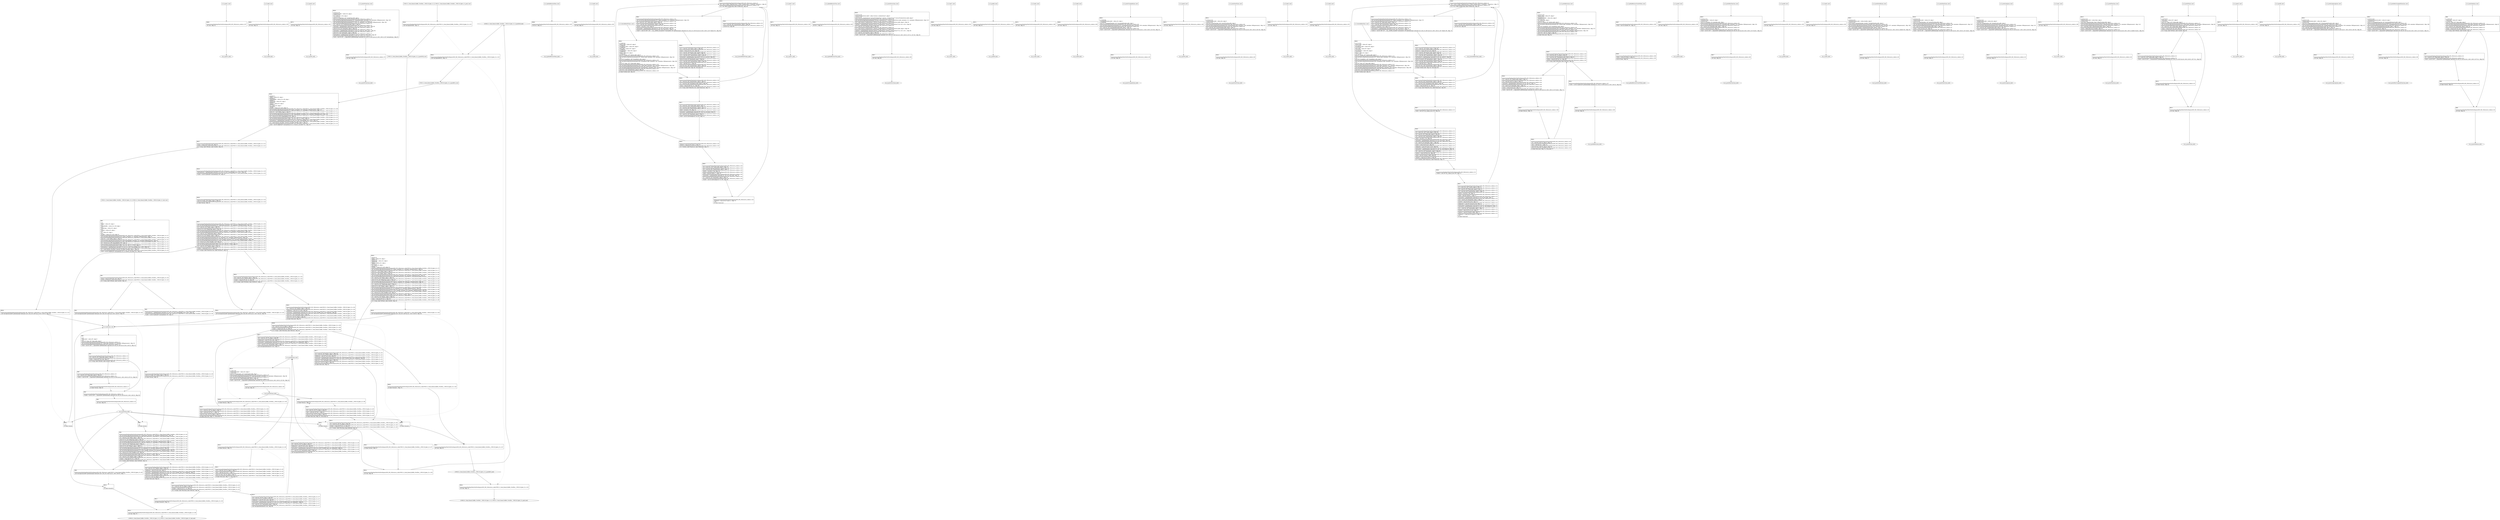 digraph "icfg graph" {
BBio_ll_good1_end [label="{io_ll_good1_end}"];
BBio_ll_bad6_end [label="{io_ll_bad6_end}"];
BBio_ll_good5_end [label="{io_ll_good5_end}"];
BBio_ll_printWcharLine_end [label="{io_ll_printWcharLine_end}"];
BBCWE121_Stack_Based_Buffer_Overflow__CWE129_fgets_31_ll_goodG2B_end [label="{CWE121_Stack_Based_Buffer_Overflow__CWE129_fgets_31_ll_goodG2B_end}"];
BBio_ll_globalReturnsFalse_end [label="{io_ll_globalReturnsFalse_end}"];
BBio_ll_bad8_end [label="{io_ll_bad8_end}"];
BBio_ll_decodeHexWChars_end [label="{io_ll_decodeHexWChars_end}"];
BBio_ll_good7_end [label="{io_ll_good7_end}"];
BBio_ll_globalReturnsTrue_end [label="{io_ll_globalReturnsTrue_end}"];
BBio_ll_printStructLine_end [label="{io_ll_printStructLine_end}"];
BBio_ll_bad7_end [label="{io_ll_bad7_end}"];
BBio_ll_good6_end [label="{io_ll_good6_end}"];
BBio_ll_bad2_end [label="{io_ll_bad2_end}"];
BBio_ll_bad9_end [label="{io_ll_bad9_end}"];
BBio_ll_printUnsignedLine_end [label="{io_ll_printUnsignedLine_end}"];
BBio_ll_good4_end [label="{io_ll_good4_end}"];
BBio_ll_printSizeTLine_end [label="{io_ll_printSizeTLine_end}"];
BBCWE121_Stack_Based_Buffer_Overflow__CWE129_fgets_31_ll_CWE121_Stack_Based_Buffer_Overflow__CWE129_fgets_31_good_end [label="{CWE121_Stack_Based_Buffer_Overflow__CWE129_fgets_31_ll_CWE121_Stack_Based_Buffer_Overflow__CWE129_fgets_31_good_end}"];
BBio_ll_bad5_end [label="{io_ll_bad5_end}"];
BBio_ll_printLine_end [label="{io_ll_printLine_end}"];
BBio_ll_bad4_end [label="{io_ll_bad4_end}"];
BBio_ll_decodeHexChars_end [label="{io_ll_decodeHexChars_end}"];
BBio_ll_printBytesLine_end [label="{io_ll_printBytesLine_end}"];
BBio_ll_globalReturnsTrueOrFalse_end [label="{io_ll_globalReturnsTrueOrFalse_end}"];
BBio_ll_good3_end [label="{io_ll_good3_end}"];
BBCWE121_Stack_Based_Buffer_Overflow__CWE129_fgets_31_ll_goodB2G_end [label="{CWE121_Stack_Based_Buffer_Overflow__CWE129_fgets_31_ll_goodB2G_end}"];
BBio_ll_printHexCharLine_end [label="{io_ll_printHexCharLine_end}"];
BBio_ll_good9_end [label="{io_ll_good9_end}"];
BBio_ll_bad3_end [label="{io_ll_bad3_end}"];
BBio_ll_printDoubleLine_end [label="{io_ll_printDoubleLine_end}"];
BBio_ll_printShortLine_end [label="{io_ll_printShortLine_end}"];
BBio_ll_printLongLine_end [label="{io_ll_printLongLine_end}"];
BBio_ll_bad1_end [label="{io_ll_bad1_end}"];
BBCWE121_Stack_Based_Buffer_Overflow__CWE129_fgets_31_ll_CWE121_Stack_Based_Buffer_Overflow__CWE129_fgets_31_bad_end [label="{CWE121_Stack_Based_Buffer_Overflow__CWE129_fgets_31_ll_CWE121_Stack_Based_Buffer_Overflow__CWE129_fgets_31_bad_end}"];
BBio_ll_printFloatLine_end [label="{io_ll_printFloatLine_end}"];
BBio_ll_printWLine_end [label="{io_ll_printWLine_end}"];
BBio_ll_good2_end [label="{io_ll_good2_end}"];
BBio_ll_printIntLine_end [label="{io_ll_printIntLine_end}"];
BBio_ll_good8_end [label="{io_ll_good8_end}"];
BBio_ll_printLongLongLine_end [label="{io_ll_printLongLongLine_end}"];
BBio_ll_printHexUnsignedCharLine_end [label="{io_ll_printHexUnsignedCharLine_end}"];
BBio_ll_printSinkLine_end [label="{io_ll_printSinkLine_end}"];
BBio_ll_good1_start [label="{io_ll_good1_start}", shape=record];
io_ll_good1BB69 [label="{BB69:\l\l/home/raoxue/Desktop/MemVerif/workspace/000_062_584/source_code/io.c:187\l
  ret void, !dbg !52\l
}", shape=record];
BBio_ll_bad6_start [label="{io_ll_bad6_start}", shape=record];
io_ll_bad6BB83 [label="{BB83:\l\l/home/raoxue/Desktop/MemVerif/workspace/000_062_584/source_code/io.c:203\l
  ret void, !dbg !52\l
}", shape=record];
BBio_ll_good5_start [label="{io_ll_good5_start}", shape=record];
io_ll_good5BB73 [label="{BB73:\l\l/home/raoxue/Desktop/MemVerif/workspace/000_062_584/source_code/io.c:191\l
  ret void, !dbg !52\l
}", shape=record];
BBio_ll_printWcharLine_start [label="{io_ll_printWcharLine_start}", shape=record];
io_ll_printWcharLineBB28 [label="{BB28:\l\l/:3182512128\l
  %wideChar.addr = alloca i32, align 4\l
/:3182512128\l
  %s = alloca [2 x i32], align 4\l
/:3182512128\l
  store i32 %wideChar, i32* %wideChar.addr, align 4\l
/home/raoxue/Desktop/MemVerif/workspace/000_062_584/source_code/io.c:70\l
  call void @llvm.dbg.declare(metadata i32* %wideChar.addr, metadata !162, metadata !DIExpression()), !dbg !163\l
/home/raoxue/Desktop/MemVerif/workspace/000_062_584/source_code/io.c:74\l
  call void @llvm.dbg.declare(metadata [2 x i32]* %s, metadata !164, metadata !DIExpression()), !dbg !168\l
/home/raoxue/Desktop/MemVerif/workspace/000_062_584/source_code/io.c:75\l
  %0 = load i32, i32* %wideChar.addr, align 4, !dbg !61\l
/home/raoxue/Desktop/MemVerif/workspace/000_062_584/source_code/io.c:75\l
  %arrayidx = getelementptr inbounds [2 x i32], [2 x i32]* %s, i64 0, i64 0, !dbg !62\l
/home/raoxue/Desktop/MemVerif/workspace/000_062_584/source_code/io.c:75\l
  store i32 %0, i32* %arrayidx, align 4, !dbg !63\l
/home/raoxue/Desktop/MemVerif/workspace/000_062_584/source_code/io.c:76\l
  %arrayidx1 = getelementptr inbounds [2 x i32], [2 x i32]* %s, i64 0, i64 1, !dbg !64\l
/home/raoxue/Desktop/MemVerif/workspace/000_062_584/source_code/io.c:76\l
  store i32 0, i32* %arrayidx1, align 4, !dbg !65\l
/home/raoxue/Desktop/MemVerif/workspace/000_062_584/source_code/io.c:77\l
  %arraydecay = getelementptr inbounds [2 x i32], [2 x i32]* %s, i64 0, i64 0, !dbg !66\l
/home/raoxue/Desktop/MemVerif/workspace/000_062_584/source_code/io.c:77\l
  %call = call i32 (i8*, ...) @printf(i8* getelementptr inbounds ([5 x i8], [5 x i8]* @.str.10, i64 0, i64 0), i32* %arraydecay), !dbg !67\l
}", shape=record];
io_ll_printWcharLineBB28 [label="{BB28:\l\l/:3182512128\l
  %wideChar.addr = alloca i32, align 4\l
/:3182512128\l
  %s = alloca [2 x i32], align 4\l
/:3182512128\l
  store i32 %wideChar, i32* %wideChar.addr, align 4\l
/home/raoxue/Desktop/MemVerif/workspace/000_062_584/source_code/io.c:70\l
  call void @llvm.dbg.declare(metadata i32* %wideChar.addr, metadata !162, metadata !DIExpression()), !dbg !163\l
/home/raoxue/Desktop/MemVerif/workspace/000_062_584/source_code/io.c:74\l
  call void @llvm.dbg.declare(metadata [2 x i32]* %s, metadata !164, metadata !DIExpression()), !dbg !168\l
/home/raoxue/Desktop/MemVerif/workspace/000_062_584/source_code/io.c:75\l
  %0 = load i32, i32* %wideChar.addr, align 4, !dbg !61\l
/home/raoxue/Desktop/MemVerif/workspace/000_062_584/source_code/io.c:75\l
  %arrayidx = getelementptr inbounds [2 x i32], [2 x i32]* %s, i64 0, i64 0, !dbg !62\l
/home/raoxue/Desktop/MemVerif/workspace/000_062_584/source_code/io.c:75\l
  store i32 %0, i32* %arrayidx, align 4, !dbg !63\l
/home/raoxue/Desktop/MemVerif/workspace/000_062_584/source_code/io.c:76\l
  %arrayidx1 = getelementptr inbounds [2 x i32], [2 x i32]* %s, i64 0, i64 1, !dbg !64\l
/home/raoxue/Desktop/MemVerif/workspace/000_062_584/source_code/io.c:76\l
  store i32 0, i32* %arrayidx1, align 4, !dbg !65\l
/home/raoxue/Desktop/MemVerif/workspace/000_062_584/source_code/io.c:77\l
  %arraydecay = getelementptr inbounds [2 x i32], [2 x i32]* %s, i64 0, i64 0, !dbg !66\l
/home/raoxue/Desktop/MemVerif/workspace/000_062_584/source_code/io.c:77\l
  %call = call i32 (i8*, ...) @printf(i8* getelementptr inbounds ([5 x i8], [5 x i8]* @.str.10, i64 0, i64 0), i32* %arraydecay), !dbg !67\l
}", shape=record];
io_ll_printWcharLineBB29 [label="{BB29:\l\l/home/raoxue/Desktop/MemVerif/workspace/000_062_584/source_code/io.c:78\l
  ret void, !dbg !68\l
}", shape=record];
BBCWE121_Stack_Based_Buffer_Overflow__CWE129_fgets_31_ll_goodG2B_start [label="{CWE121_Stack_Based_Buffer_Overflow__CWE129_fgets_31_ll_goodG2B_start}", shape=record];
CWE121_Stack_Based_Buffer_Overflow__CWE129_fgets_31_ll_goodG2BBB16 [label="{BB16:\l\l/:86839720\l
  %data = alloca i32, align 4\l
/:86839720\l
  %dataCopy = alloca i32, align 4\l
/:86839720\l
  %data1 = alloca i32, align 4\l
/:86839720\l
  %i = alloca i32, align 4\l
/:86839720\l
  %buffer = alloca [10 x i32], align 16\l
/home/raoxue/Desktop/MemVerif/workspace/000_062_584/source_code/CWE121_Stack_Based_Buffer_Overflow__CWE129_fgets_31.c:75\l
  call void @llvm.dbg.declare(metadata i32* %data, metadata !81, metadata !DIExpression()), !dbg !82\l
/home/raoxue/Desktop/MemVerif/workspace/000_062_584/source_code/CWE121_Stack_Based_Buffer_Overflow__CWE129_fgets_31.c:77\l
  store i32 -1, i32* %data, align 4, !dbg !15\l
/home/raoxue/Desktop/MemVerif/workspace/000_062_584/source_code/CWE121_Stack_Based_Buffer_Overflow__CWE129_fgets_31.c:80\l
  store i32 7, i32* %data, align 4, !dbg !16\l
/home/raoxue/Desktop/MemVerif/workspace/000_062_584/source_code/CWE121_Stack_Based_Buffer_Overflow__CWE129_fgets_31.c:82\l
  call void @llvm.dbg.declare(metadata i32* %dataCopy, metadata !85, metadata !DIExpression()), !dbg !87\l
/home/raoxue/Desktop/MemVerif/workspace/000_062_584/source_code/CWE121_Stack_Based_Buffer_Overflow__CWE129_fgets_31.c:82\l
  %0 = load i32, i32* %data, align 4, !dbg !20\l
/home/raoxue/Desktop/MemVerif/workspace/000_062_584/source_code/CWE121_Stack_Based_Buffer_Overflow__CWE129_fgets_31.c:82\l
  store i32 %0, i32* %dataCopy, align 4, !dbg !19\l
/home/raoxue/Desktop/MemVerif/workspace/000_062_584/source_code/CWE121_Stack_Based_Buffer_Overflow__CWE129_fgets_31.c:83\l
  call void @llvm.dbg.declare(metadata i32* %data1, metadata !89, metadata !DIExpression()), !dbg !90\l
/home/raoxue/Desktop/MemVerif/workspace/000_062_584/source_code/CWE121_Stack_Based_Buffer_Overflow__CWE129_fgets_31.c:83\l
  %1 = load i32, i32* %dataCopy, align 4, !dbg !23\l
/home/raoxue/Desktop/MemVerif/workspace/000_062_584/source_code/CWE121_Stack_Based_Buffer_Overflow__CWE129_fgets_31.c:83\l
  store i32 %1, i32* %data1, align 4, !dbg !22\l
/home/raoxue/Desktop/MemVerif/workspace/000_062_584/source_code/CWE121_Stack_Based_Buffer_Overflow__CWE129_fgets_31.c:85\l
  call void @llvm.dbg.declare(metadata i32* %i, metadata !92, metadata !DIExpression()), !dbg !94\l
/home/raoxue/Desktop/MemVerif/workspace/000_062_584/source_code/CWE121_Stack_Based_Buffer_Overflow__CWE129_fgets_31.c:86\l
  call void @llvm.dbg.declare(metadata [10 x i32]* %buffer, metadata !95, metadata !DIExpression()), !dbg !96\l
/home/raoxue/Desktop/MemVerif/workspace/000_062_584/source_code/CWE121_Stack_Based_Buffer_Overflow__CWE129_fgets_31.c:86\l
  %2 = bitcast [10 x i32]* %buffer to i8*, !dbg !31\l
/home/raoxue/Desktop/MemVerif/workspace/000_062_584/source_code/CWE121_Stack_Based_Buffer_Overflow__CWE129_fgets_31.c:86\l
  call void @llvm.memset.p0i8.i64(i8* align 16 %2, i8 0, i64 40, i1 false), !dbg !31\l
/home/raoxue/Desktop/MemVerif/workspace/000_062_584/source_code/CWE121_Stack_Based_Buffer_Overflow__CWE129_fgets_31.c:89\l
  %3 = load i32, i32* %data1, align 4, !dbg !32\l
/home/raoxue/Desktop/MemVerif/workspace/000_062_584/source_code/CWE121_Stack_Based_Buffer_Overflow__CWE129_fgets_31.c:89\l
  %cmp = icmp sge i32 %3, 0, !dbg !34\l
/home/raoxue/Desktop/MemVerif/workspace/000_062_584/source_code/CWE121_Stack_Based_Buffer_Overflow__CWE129_fgets_31.c:89\l
  br i1 %cmp, label %if.then, label %if.else, !dbg !35\l
}", shape=record];
CWE121_Stack_Based_Buffer_Overflow__CWE129_fgets_31_ll_goodG2BBB17 [label="{BB17:\l\l/home/raoxue/Desktop/MemVerif/workspace/000_062_584/source_code/CWE121_Stack_Based_Buffer_Overflow__CWE129_fgets_31.c:91\l
  %4 = load i32, i32* %data1, align 4, !dbg !36\l
/home/raoxue/Desktop/MemVerif/workspace/000_062_584/source_code/CWE121_Stack_Based_Buffer_Overflow__CWE129_fgets_31.c:91\l
  %idxprom = sext i32 %4 to i64, !dbg !38\l
/home/raoxue/Desktop/MemVerif/workspace/000_062_584/source_code/CWE121_Stack_Based_Buffer_Overflow__CWE129_fgets_31.c:91\l
  %arrayidx = getelementptr inbounds [10 x i32], [10 x i32]* %buffer, i64 0, i64 %idxprom, !dbg !38\l
/home/raoxue/Desktop/MemVerif/workspace/000_062_584/source_code/CWE121_Stack_Based_Buffer_Overflow__CWE129_fgets_31.c:91\l
  store i32 1, i32* %arrayidx, align 4, !dbg !39\l
/home/raoxue/Desktop/MemVerif/workspace/000_062_584/source_code/CWE121_Stack_Based_Buffer_Overflow__CWE129_fgets_31.c:93\l
  store i32 0, i32* %i, align 4, !dbg !40\l
/home/raoxue/Desktop/MemVerif/workspace/000_062_584/source_code/CWE121_Stack_Based_Buffer_Overflow__CWE129_fgets_31.c:93\l
  br label %for.cond, !dbg !42\l
}", shape=record];
CWE121_Stack_Based_Buffer_Overflow__CWE129_fgets_31_ll_goodG2BBB19 [label="{BB19:\l\l/home/raoxue/Desktop/MemVerif/workspace/000_062_584/source_code/CWE121_Stack_Based_Buffer_Overflow__CWE129_fgets_31.c:93\l
  %5 = load i32, i32* %i, align 4, !dbg !43\l
/home/raoxue/Desktop/MemVerif/workspace/000_062_584/source_code/CWE121_Stack_Based_Buffer_Overflow__CWE129_fgets_31.c:93\l
  %cmp2 = icmp slt i32 %5, 10, !dbg !45\l
/home/raoxue/Desktop/MemVerif/workspace/000_062_584/source_code/CWE121_Stack_Based_Buffer_Overflow__CWE129_fgets_31.c:93\l
  br i1 %cmp2, label %for.body, label %for.end, !dbg !46\l
}", shape=record];
CWE121_Stack_Based_Buffer_Overflow__CWE129_fgets_31_ll_goodG2BBB20 [label="{BB20:\l\l/home/raoxue/Desktop/MemVerif/workspace/000_062_584/source_code/CWE121_Stack_Based_Buffer_Overflow__CWE129_fgets_31.c:95\l
  %6 = load i32, i32* %i, align 4, !dbg !47\l
/home/raoxue/Desktop/MemVerif/workspace/000_062_584/source_code/CWE121_Stack_Based_Buffer_Overflow__CWE129_fgets_31.c:95\l
  %idxprom3 = sext i32 %6 to i64, !dbg !49\l
/home/raoxue/Desktop/MemVerif/workspace/000_062_584/source_code/CWE121_Stack_Based_Buffer_Overflow__CWE129_fgets_31.c:95\l
  %arrayidx4 = getelementptr inbounds [10 x i32], [10 x i32]* %buffer, i64 0, i64 %idxprom3, !dbg !49\l
/home/raoxue/Desktop/MemVerif/workspace/000_062_584/source_code/CWE121_Stack_Based_Buffer_Overflow__CWE129_fgets_31.c:95\l
  %7 = load i32, i32* %arrayidx4, align 4, !dbg !49\l
/home/raoxue/Desktop/MemVerif/workspace/000_062_584/source_code/CWE121_Stack_Based_Buffer_Overflow__CWE129_fgets_31.c:95\l
  call void @printIntLine(i32 %7), !dbg !50\l
}", shape=record];
CWE121_Stack_Based_Buffer_Overflow__CWE129_fgets_31_ll_goodG2BBB20 [label="{BB20:\l\l/home/raoxue/Desktop/MemVerif/workspace/000_062_584/source_code/CWE121_Stack_Based_Buffer_Overflow__CWE129_fgets_31.c:95\l
  %6 = load i32, i32* %i, align 4, !dbg !47\l
/home/raoxue/Desktop/MemVerif/workspace/000_062_584/source_code/CWE121_Stack_Based_Buffer_Overflow__CWE129_fgets_31.c:95\l
  %idxprom3 = sext i32 %6 to i64, !dbg !49\l
/home/raoxue/Desktop/MemVerif/workspace/000_062_584/source_code/CWE121_Stack_Based_Buffer_Overflow__CWE129_fgets_31.c:95\l
  %arrayidx4 = getelementptr inbounds [10 x i32], [10 x i32]* %buffer, i64 0, i64 %idxprom3, !dbg !49\l
/home/raoxue/Desktop/MemVerif/workspace/000_062_584/source_code/CWE121_Stack_Based_Buffer_Overflow__CWE129_fgets_31.c:95\l
  %7 = load i32, i32* %arrayidx4, align 4, !dbg !49\l
/home/raoxue/Desktop/MemVerif/workspace/000_062_584/source_code/CWE121_Stack_Based_Buffer_Overflow__CWE129_fgets_31.c:95\l
  call void @printIntLine(i32 %7), !dbg !50\l
}", shape=record];
CWE121_Stack_Based_Buffer_Overflow__CWE129_fgets_31_ll_goodG2BBB22 [label="{BB22:\l\l/home/raoxue/Desktop/MemVerif/workspace/000_062_584/source_code/CWE121_Stack_Based_Buffer_Overflow__CWE129_fgets_31.c:96\l
  br label %for.inc, !dbg !51\l
}", shape=record];
CWE121_Stack_Based_Buffer_Overflow__CWE129_fgets_31_ll_goodG2BBB23 [label="{BB23:\l\l/home/raoxue/Desktop/MemVerif/workspace/000_062_584/source_code/CWE121_Stack_Based_Buffer_Overflow__CWE129_fgets_31.c:93\l
  %8 = load i32, i32* %i, align 4, !dbg !52\l
/home/raoxue/Desktop/MemVerif/workspace/000_062_584/source_code/CWE121_Stack_Based_Buffer_Overflow__CWE129_fgets_31.c:93\l
  %inc = add nsw i32 %8, 1, !dbg !52\l
/home/raoxue/Desktop/MemVerif/workspace/000_062_584/source_code/CWE121_Stack_Based_Buffer_Overflow__CWE129_fgets_31.c:93\l
  store i32 %inc, i32* %i, align 4, !dbg !52\l
/home/raoxue/Desktop/MemVerif/workspace/000_062_584/source_code/CWE121_Stack_Based_Buffer_Overflow__CWE129_fgets_31.c:93\l
  br label %for.cond, !dbg !53, !llvm.loop !54\l
}", shape=record];
CWE121_Stack_Based_Buffer_Overflow__CWE129_fgets_31_ll_goodG2BBB21 [label="{BB21:\l\l/home/raoxue/Desktop/MemVerif/workspace/000_062_584/source_code/CWE121_Stack_Based_Buffer_Overflow__CWE129_fgets_31.c:97\l
  br label %if.end, !dbg !57\l
}", shape=record];
CWE121_Stack_Based_Buffer_Overflow__CWE129_fgets_31_ll_goodG2BBB18 [label="{BB18:\l\l/home/raoxue/Desktop/MemVerif/workspace/000_062_584/source_code/CWE121_Stack_Based_Buffer_Overflow__CWE129_fgets_31.c:100\l
  call void @printLine(i8* getelementptr inbounds ([32 x i8], [32 x i8]* @.str.1, i64 0, i64 0)), !dbg !58\l
}", shape=record];
CWE121_Stack_Based_Buffer_Overflow__CWE129_fgets_31_ll_goodG2BBB18 [label="{BB18:\l\l/home/raoxue/Desktop/MemVerif/workspace/000_062_584/source_code/CWE121_Stack_Based_Buffer_Overflow__CWE129_fgets_31.c:100\l
  call void @printLine(i8* getelementptr inbounds ([32 x i8], [32 x i8]* @.str.1, i64 0, i64 0)), !dbg !58\l
}", shape=record];
CWE121_Stack_Based_Buffer_Overflow__CWE129_fgets_31_ll_goodG2BBB25 [label="{BB25:\l\l/:100\l
  br label %if.end\l
}", shape=record];
CWE121_Stack_Based_Buffer_Overflow__CWE129_fgets_31_ll_goodG2BBB24 [label="{BB24:\l\l/home/raoxue/Desktop/MemVerif/workspace/000_062_584/source_code/CWE121_Stack_Based_Buffer_Overflow__CWE129_fgets_31.c:104\l
  ret void, !dbg !60\l
}", shape=record];
BBio_ll_globalReturnsFalse_start [label="{io_ll_globalReturnsFalse_start}", shape=record];
io_ll_globalReturnsFalseBB66 [label="{BB66:\l\l/home/raoxue/Desktop/MemVerif/workspace/000_062_584/source_code/io.c:163\l
  ret i32 0, !dbg !52\l
}", shape=record];
BBio_ll_bad8_start [label="{io_ll_bad8_start}", shape=record];
io_ll_bad8BB85 [label="{BB85:\l\l/home/raoxue/Desktop/MemVerif/workspace/000_062_584/source_code/io.c:205\l
  ret void, !dbg !52\l
}", shape=record];
BBio_ll_decodeHexWChars_start [label="{io_ll_decodeHexWChars_start}", shape=record];
io_ll_decodeHexWCharsBB55 [label="{BB55:\l\l/:115698248\l
  %bytes.addr = alloca i8*, align 8\l
/:115698248\l
  %numBytes.addr = alloca i64, align 8\l
/:115698248\l
  %hex.addr = alloca i32*, align 8\l
/:115698248\l
  %numWritten = alloca i64, align 8\l
/:115698248\l
  %byte = alloca i32, align 4\l
/:115698248\l
  store i8* %bytes, i8** %bytes.addr, align 8\l
/home/raoxue/Desktop/MemVerif/workspace/000_062_584/source_code/io.c:135\l
  call void @llvm.dbg.declare(metadata i8** %bytes.addr, metadata !290, metadata !DIExpression()), !dbg !291\l
/:135\l
  store i64 %numBytes, i64* %numBytes.addr, align 8\l
/home/raoxue/Desktop/MemVerif/workspace/000_062_584/source_code/io.c:135\l
  call void @llvm.dbg.declare(metadata i64* %numBytes.addr, metadata !292, metadata !DIExpression()), !dbg !293\l
/:135\l
  store i32* %hex, i32** %hex.addr, align 8\l
/home/raoxue/Desktop/MemVerif/workspace/000_062_584/source_code/io.c:135\l
  call void @llvm.dbg.declare(metadata i32** %hex.addr, metadata !294, metadata !DIExpression()), !dbg !295\l
/home/raoxue/Desktop/MemVerif/workspace/000_062_584/source_code/io.c:137\l
  call void @llvm.dbg.declare(metadata i64* %numWritten, metadata !296, metadata !DIExpression()), !dbg !297\l
/home/raoxue/Desktop/MemVerif/workspace/000_062_584/source_code/io.c:137\l
  store i64 0, i64* %numWritten, align 8, !dbg !65\l
/home/raoxue/Desktop/MemVerif/workspace/000_062_584/source_code/io.c:143\l
  br label %while.cond, !dbg !66\l
}", shape=record];
io_ll_decodeHexWCharsBB56 [label="{BB56:\l\l/home/raoxue/Desktop/MemVerif/workspace/000_062_584/source_code/io.c:143\l
  %0 = load i64, i64* %numWritten, align 8, !dbg !67\l
/home/raoxue/Desktop/MemVerif/workspace/000_062_584/source_code/io.c:143\l
  %1 = load i64, i64* %numBytes.addr, align 8, !dbg !68\l
/home/raoxue/Desktop/MemVerif/workspace/000_062_584/source_code/io.c:143\l
  %cmp = icmp ult i64 %0, %1, !dbg !69\l
/home/raoxue/Desktop/MemVerif/workspace/000_062_584/source_code/io.c:143\l
  br i1 %cmp, label %land.lhs.true, label %land.end, !dbg !70\l
}", shape=record];
io_ll_decodeHexWCharsBB57 [label="{BB57:\l\l/home/raoxue/Desktop/MemVerif/workspace/000_062_584/source_code/io.c:143\l
  %2 = load i32*, i32** %hex.addr, align 8, !dbg !71\l
/home/raoxue/Desktop/MemVerif/workspace/000_062_584/source_code/io.c:143\l
  %3 = load i64, i64* %numWritten, align 8, !dbg !72\l
/home/raoxue/Desktop/MemVerif/workspace/000_062_584/source_code/io.c:143\l
  %mul = mul i64 2, %3, !dbg !73\l
/home/raoxue/Desktop/MemVerif/workspace/000_062_584/source_code/io.c:143\l
  %arrayidx = getelementptr inbounds i32, i32* %2, i64 %mul, !dbg !71\l
/home/raoxue/Desktop/MemVerif/workspace/000_062_584/source_code/io.c:143\l
  %4 = load i32, i32* %arrayidx, align 4, !dbg !71\l
/home/raoxue/Desktop/MemVerif/workspace/000_062_584/source_code/io.c:143\l
  %call = call i32 @iswxdigit(i32 %4) #5, !dbg !74\l
}", shape=record];
io_ll_decodeHexWCharsBB57 [label="{BB57:\l\l/home/raoxue/Desktop/MemVerif/workspace/000_062_584/source_code/io.c:143\l
  %2 = load i32*, i32** %hex.addr, align 8, !dbg !71\l
/home/raoxue/Desktop/MemVerif/workspace/000_062_584/source_code/io.c:143\l
  %3 = load i64, i64* %numWritten, align 8, !dbg !72\l
/home/raoxue/Desktop/MemVerif/workspace/000_062_584/source_code/io.c:143\l
  %mul = mul i64 2, %3, !dbg !73\l
/home/raoxue/Desktop/MemVerif/workspace/000_062_584/source_code/io.c:143\l
  %arrayidx = getelementptr inbounds i32, i32* %2, i64 %mul, !dbg !71\l
/home/raoxue/Desktop/MemVerif/workspace/000_062_584/source_code/io.c:143\l
  %4 = load i32, i32* %arrayidx, align 4, !dbg !71\l
/home/raoxue/Desktop/MemVerif/workspace/000_062_584/source_code/io.c:143\l
  %call = call i32 @iswxdigit(i32 %4) #5, !dbg !74\l
}", shape=record];
io_ll_decodeHexWCharsBB59 [label="{BB59:\l\l/home/raoxue/Desktop/MemVerif/workspace/000_062_584/source_code/io.c:143\l
  %tobool = icmp ne i32 %call, 0, !dbg !74\l
/home/raoxue/Desktop/MemVerif/workspace/000_062_584/source_code/io.c:143\l
  br i1 %tobool, label %land.rhs, label %land.end, !dbg !75\l
}", shape=record];
io_ll_decodeHexWCharsBB60 [label="{BB60:\l\l/home/raoxue/Desktop/MemVerif/workspace/000_062_584/source_code/io.c:143\l
  %5 = load i32*, i32** %hex.addr, align 8, !dbg !76\l
/home/raoxue/Desktop/MemVerif/workspace/000_062_584/source_code/io.c:143\l
  %6 = load i64, i64* %numWritten, align 8, !dbg !77\l
/home/raoxue/Desktop/MemVerif/workspace/000_062_584/source_code/io.c:143\l
  %mul1 = mul i64 2, %6, !dbg !78\l
/home/raoxue/Desktop/MemVerif/workspace/000_062_584/source_code/io.c:143\l
  %add = add i64 %mul1, 1, !dbg !79\l
/home/raoxue/Desktop/MemVerif/workspace/000_062_584/source_code/io.c:143\l
  %arrayidx2 = getelementptr inbounds i32, i32* %5, i64 %add, !dbg !76\l
/home/raoxue/Desktop/MemVerif/workspace/000_062_584/source_code/io.c:143\l
  %7 = load i32, i32* %arrayidx2, align 4, !dbg !76\l
/home/raoxue/Desktop/MemVerif/workspace/000_062_584/source_code/io.c:143\l
  %call3 = call i32 @iswxdigit(i32 %7) #5, !dbg !80\l
}", shape=record];
io_ll_decodeHexWCharsBB60 [label="{BB60:\l\l/home/raoxue/Desktop/MemVerif/workspace/000_062_584/source_code/io.c:143\l
  %5 = load i32*, i32** %hex.addr, align 8, !dbg !76\l
/home/raoxue/Desktop/MemVerif/workspace/000_062_584/source_code/io.c:143\l
  %6 = load i64, i64* %numWritten, align 8, !dbg !77\l
/home/raoxue/Desktop/MemVerif/workspace/000_062_584/source_code/io.c:143\l
  %mul1 = mul i64 2, %6, !dbg !78\l
/home/raoxue/Desktop/MemVerif/workspace/000_062_584/source_code/io.c:143\l
  %add = add i64 %mul1, 1, !dbg !79\l
/home/raoxue/Desktop/MemVerif/workspace/000_062_584/source_code/io.c:143\l
  %arrayidx2 = getelementptr inbounds i32, i32* %5, i64 %add, !dbg !76\l
/home/raoxue/Desktop/MemVerif/workspace/000_062_584/source_code/io.c:143\l
  %7 = load i32, i32* %arrayidx2, align 4, !dbg !76\l
/home/raoxue/Desktop/MemVerif/workspace/000_062_584/source_code/io.c:143\l
  %call3 = call i32 @iswxdigit(i32 %7) #5, !dbg !80\l
}", shape=record];
io_ll_decodeHexWCharsBB61 [label="{BB61:\l\l/home/raoxue/Desktop/MemVerif/workspace/000_062_584/source_code/io.c:143\l
  %tobool4 = icmp ne i32 %call3, 0, !dbg !75\l
/:143\l
  br label %land.end\l
}", shape=record];
io_ll_decodeHexWCharsBB58 [label="{BB58:\l\l/home/raoxue/Desktop/MemVerif/workspace/000_062_584/source_code/io.c:0\l
  %8 = phi i1 [ false, %land.lhs.true ], [ false, %while.cond ], [ %tobool4, %land.rhs ], !dbg !81\l
/home/raoxue/Desktop/MemVerif/workspace/000_062_584/source_code/io.c:143\l
  br i1 %8, label %while.body, label %while.end, !dbg !66\l
}", shape=record];
io_ll_decodeHexWCharsBB62 [label="{BB62:\l\l/home/raoxue/Desktop/MemVerif/workspace/000_062_584/source_code/io.c:145\l
  call void @llvm.dbg.declare(metadata i32* %byte, metadata !314, metadata !DIExpression()), !dbg !316\l
/home/raoxue/Desktop/MemVerif/workspace/000_062_584/source_code/io.c:146\l
  %9 = load i32*, i32** %hex.addr, align 8, !dbg !85\l
/home/raoxue/Desktop/MemVerif/workspace/000_062_584/source_code/io.c:146\l
  %10 = load i64, i64* %numWritten, align 8, !dbg !86\l
/home/raoxue/Desktop/MemVerif/workspace/000_062_584/source_code/io.c:146\l
  %mul5 = mul i64 2, %10, !dbg !87\l
/home/raoxue/Desktop/MemVerif/workspace/000_062_584/source_code/io.c:146\l
  %arrayidx6 = getelementptr inbounds i32, i32* %9, i64 %mul5, !dbg !85\l
/home/raoxue/Desktop/MemVerif/workspace/000_062_584/source_code/io.c:146\l
  %call7 = call i32 (i32*, i32*, ...) @__isoc99_swscanf(i32* %arrayidx6, i32* getelementptr inbounds ([5 x i32], [5 x i32]* @.str.16, i64 0, i64 0), i32* %byte) #5, !dbg !88\l
}", shape=record];
io_ll_decodeHexWCharsBB62 [label="{BB62:\l\l/home/raoxue/Desktop/MemVerif/workspace/000_062_584/source_code/io.c:145\l
  call void @llvm.dbg.declare(metadata i32* %byte, metadata !314, metadata !DIExpression()), !dbg !316\l
/home/raoxue/Desktop/MemVerif/workspace/000_062_584/source_code/io.c:146\l
  %9 = load i32*, i32** %hex.addr, align 8, !dbg !85\l
/home/raoxue/Desktop/MemVerif/workspace/000_062_584/source_code/io.c:146\l
  %10 = load i64, i64* %numWritten, align 8, !dbg !86\l
/home/raoxue/Desktop/MemVerif/workspace/000_062_584/source_code/io.c:146\l
  %mul5 = mul i64 2, %10, !dbg !87\l
/home/raoxue/Desktop/MemVerif/workspace/000_062_584/source_code/io.c:146\l
  %arrayidx6 = getelementptr inbounds i32, i32* %9, i64 %mul5, !dbg !85\l
/home/raoxue/Desktop/MemVerif/workspace/000_062_584/source_code/io.c:146\l
  %call7 = call i32 (i32*, i32*, ...) @__isoc99_swscanf(i32* %arrayidx6, i32* getelementptr inbounds ([5 x i32], [5 x i32]* @.str.16, i64 0, i64 0), i32* %byte) #5, !dbg !88\l
}", shape=record];
io_ll_decodeHexWCharsBB64 [label="{BB64:\l\l/home/raoxue/Desktop/MemVerif/workspace/000_062_584/source_code/io.c:147\l
  %11 = load i32, i32* %byte, align 4, !dbg !89\l
/home/raoxue/Desktop/MemVerif/workspace/000_062_584/source_code/io.c:147\l
  %conv = trunc i32 %11 to i8, !dbg !90\l
/home/raoxue/Desktop/MemVerif/workspace/000_062_584/source_code/io.c:147\l
  %12 = load i8*, i8** %bytes.addr, align 8, !dbg !91\l
/home/raoxue/Desktop/MemVerif/workspace/000_062_584/source_code/io.c:147\l
  %13 = load i64, i64* %numWritten, align 8, !dbg !92\l
/home/raoxue/Desktop/MemVerif/workspace/000_062_584/source_code/io.c:147\l
  %arrayidx8 = getelementptr inbounds i8, i8* %12, i64 %13, !dbg !91\l
/home/raoxue/Desktop/MemVerif/workspace/000_062_584/source_code/io.c:147\l
  store i8 %conv, i8* %arrayidx8, align 1, !dbg !93\l
/home/raoxue/Desktop/MemVerif/workspace/000_062_584/source_code/io.c:148\l
  %14 = load i64, i64* %numWritten, align 8, !dbg !94\l
/home/raoxue/Desktop/MemVerif/workspace/000_062_584/source_code/io.c:148\l
  %inc = add i64 %14, 1, !dbg !94\l
/home/raoxue/Desktop/MemVerif/workspace/000_062_584/source_code/io.c:148\l
  store i64 %inc, i64* %numWritten, align 8, !dbg !94\l
/home/raoxue/Desktop/MemVerif/workspace/000_062_584/source_code/io.c:143\l
  br label %while.cond, !dbg !66, !llvm.loop !95\l
}", shape=record];
io_ll_decodeHexWCharsBB63 [label="{BB63:\l\l/home/raoxue/Desktop/MemVerif/workspace/000_062_584/source_code/io.c:151\l
  %15 = load i64, i64* %numWritten, align 8, !dbg !98\l
/home/raoxue/Desktop/MemVerif/workspace/000_062_584/source_code/io.c:151\l
  ret i64 %15, !dbg !99\l
}", shape=record];
BBio_ll_good7_start [label="{io_ll_good7_start}", shape=record];
io_ll_good7BB75 [label="{BB75:\l\l/home/raoxue/Desktop/MemVerif/workspace/000_062_584/source_code/io.c:193\l
  ret void, !dbg !52\l
}", shape=record];
BBio_ll_globalReturnsTrue_start [label="{io_ll_globalReturnsTrue_start}", shape=record];
io_ll_globalReturnsTrueBB65 [label="{BB65:\l\l/home/raoxue/Desktop/MemVerif/workspace/000_062_584/source_code/io.c:158\l
  ret i32 1, !dbg !52\l
}", shape=record];
BBio_ll_printStructLine_start [label="{io_ll_printStructLine_start}", shape=record];
io_ll_printStructLineBB36 [label="{BB36:\l\l/:3182512128\l
  %structTwoIntsStruct.addr = alloca %struct._twoIntsStruct*, align 8\l
/:3182512128\l
  store %struct._twoIntsStruct* %structTwoIntsStruct, %struct._twoIntsStruct** %structTwoIntsStruct.addr, align 8\l
/home/raoxue/Desktop/MemVerif/workspace/000_062_584/source_code/io.c:95\l
  call void @llvm.dbg.declare(metadata %struct._twoIntsStruct** %structTwoIntsStruct.addr, metadata !212, metadata !DIExpression()), !dbg !213\l
/home/raoxue/Desktop/MemVerif/workspace/000_062_584/source_code/io.c:97\l
  %0 = load %struct._twoIntsStruct*, %struct._twoIntsStruct** %structTwoIntsStruct.addr, align 8, !dbg !61\l
/home/raoxue/Desktop/MemVerif/workspace/000_062_584/source_code/io.c:97\l
  %intOne = getelementptr inbounds %struct._twoIntsStruct, %struct._twoIntsStruct* %0, i32 0, i32 0, !dbg !62\l
/home/raoxue/Desktop/MemVerif/workspace/000_062_584/source_code/io.c:97\l
  %1 = load i32, i32* %intOne, align 4, !dbg !62\l
/home/raoxue/Desktop/MemVerif/workspace/000_062_584/source_code/io.c:97\l
  %2 = load %struct._twoIntsStruct*, %struct._twoIntsStruct** %structTwoIntsStruct.addr, align 8, !dbg !63\l
/home/raoxue/Desktop/MemVerif/workspace/000_062_584/source_code/io.c:97\l
  %intTwo = getelementptr inbounds %struct._twoIntsStruct, %struct._twoIntsStruct* %2, i32 0, i32 1, !dbg !64\l
/home/raoxue/Desktop/MemVerif/workspace/000_062_584/source_code/io.c:97\l
  %3 = load i32, i32* %intTwo, align 4, !dbg !64\l
/home/raoxue/Desktop/MemVerif/workspace/000_062_584/source_code/io.c:97\l
  %call = call i32 (i8*, ...) @printf(i8* getelementptr inbounds ([10 x i8], [10 x i8]* @.str.13, i64 0, i64 0), i32 %1, i32 %3), !dbg !65\l
}", shape=record];
io_ll_printStructLineBB36 [label="{BB36:\l\l/:3182512128\l
  %structTwoIntsStruct.addr = alloca %struct._twoIntsStruct*, align 8\l
/:3182512128\l
  store %struct._twoIntsStruct* %structTwoIntsStruct, %struct._twoIntsStruct** %structTwoIntsStruct.addr, align 8\l
/home/raoxue/Desktop/MemVerif/workspace/000_062_584/source_code/io.c:95\l
  call void @llvm.dbg.declare(metadata %struct._twoIntsStruct** %structTwoIntsStruct.addr, metadata !212, metadata !DIExpression()), !dbg !213\l
/home/raoxue/Desktop/MemVerif/workspace/000_062_584/source_code/io.c:97\l
  %0 = load %struct._twoIntsStruct*, %struct._twoIntsStruct** %structTwoIntsStruct.addr, align 8, !dbg !61\l
/home/raoxue/Desktop/MemVerif/workspace/000_062_584/source_code/io.c:97\l
  %intOne = getelementptr inbounds %struct._twoIntsStruct, %struct._twoIntsStruct* %0, i32 0, i32 0, !dbg !62\l
/home/raoxue/Desktop/MemVerif/workspace/000_062_584/source_code/io.c:97\l
  %1 = load i32, i32* %intOne, align 4, !dbg !62\l
/home/raoxue/Desktop/MemVerif/workspace/000_062_584/source_code/io.c:97\l
  %2 = load %struct._twoIntsStruct*, %struct._twoIntsStruct** %structTwoIntsStruct.addr, align 8, !dbg !63\l
/home/raoxue/Desktop/MemVerif/workspace/000_062_584/source_code/io.c:97\l
  %intTwo = getelementptr inbounds %struct._twoIntsStruct, %struct._twoIntsStruct* %2, i32 0, i32 1, !dbg !64\l
/home/raoxue/Desktop/MemVerif/workspace/000_062_584/source_code/io.c:97\l
  %3 = load i32, i32* %intTwo, align 4, !dbg !64\l
/home/raoxue/Desktop/MemVerif/workspace/000_062_584/source_code/io.c:97\l
  %call = call i32 (i8*, ...) @printf(i8* getelementptr inbounds ([10 x i8], [10 x i8]* @.str.13, i64 0, i64 0), i32 %1, i32 %3), !dbg !65\l
}", shape=record];
io_ll_printStructLineBB37 [label="{BB37:\l\l/home/raoxue/Desktop/MemVerif/workspace/000_062_584/source_code/io.c:98\l
  ret void, !dbg !66\l
}", shape=record];
BBio_ll_bad7_start [label="{io_ll_bad7_start}", shape=record];
io_ll_bad7BB84 [label="{BB84:\l\l/home/raoxue/Desktop/MemVerif/workspace/000_062_584/source_code/io.c:204\l
  ret void, !dbg !52\l
}", shape=record];
BBio_ll_good6_start [label="{io_ll_good6_start}", shape=record];
io_ll_good6BB74 [label="{BB74:\l\l/home/raoxue/Desktop/MemVerif/workspace/000_062_584/source_code/io.c:192\l
  ret void, !dbg !52\l
}", shape=record];
BBio_ll_bad2_start [label="{io_ll_bad2_start}", shape=record];
io_ll_bad2BB79 [label="{BB79:\l\l/home/raoxue/Desktop/MemVerif/workspace/000_062_584/source_code/io.c:199\l
  ret void, !dbg !52\l
}", shape=record];
BBio_ll_bad9_start [label="{io_ll_bad9_start}", shape=record];
io_ll_bad9BB86 [label="{BB86:\l\l/home/raoxue/Desktop/MemVerif/workspace/000_062_584/source_code/io.c:206\l
  ret void, !dbg !52\l
}", shape=record];
BBio_ll_printUnsignedLine_start [label="{io_ll_printUnsignedLine_start}", shape=record];
io_ll_printUnsignedLineBB30 [label="{BB30:\l\l/:115859288\l
  %unsignedNumber.addr = alloca i32, align 4\l
/:115859288\l
  store i32 %unsignedNumber, i32* %unsignedNumber.addr, align 4\l
/home/raoxue/Desktop/MemVerif/workspace/000_062_584/source_code/io.c:80\l
  call void @llvm.dbg.declare(metadata i32* %unsignedNumber.addr, metadata !180, metadata !DIExpression()), !dbg !181\l
/home/raoxue/Desktop/MemVerif/workspace/000_062_584/source_code/io.c:82\l
  %0 = load i32, i32* %unsignedNumber.addr, align 4, !dbg !54\l
/home/raoxue/Desktop/MemVerif/workspace/000_062_584/source_code/io.c:82\l
  %call = call i32 (i8*, ...) @printf(i8* getelementptr inbounds ([4 x i8], [4 x i8]* @.str.11, i64 0, i64 0), i32 %0), !dbg !55\l
}", shape=record];
io_ll_printUnsignedLineBB30 [label="{BB30:\l\l/:115859288\l
  %unsignedNumber.addr = alloca i32, align 4\l
/:115859288\l
  store i32 %unsignedNumber, i32* %unsignedNumber.addr, align 4\l
/home/raoxue/Desktop/MemVerif/workspace/000_062_584/source_code/io.c:80\l
  call void @llvm.dbg.declare(metadata i32* %unsignedNumber.addr, metadata !180, metadata !DIExpression()), !dbg !181\l
/home/raoxue/Desktop/MemVerif/workspace/000_062_584/source_code/io.c:82\l
  %0 = load i32, i32* %unsignedNumber.addr, align 4, !dbg !54\l
/home/raoxue/Desktop/MemVerif/workspace/000_062_584/source_code/io.c:82\l
  %call = call i32 (i8*, ...) @printf(i8* getelementptr inbounds ([4 x i8], [4 x i8]* @.str.11, i64 0, i64 0), i32 %0), !dbg !55\l
}", shape=record];
io_ll_printUnsignedLineBB31 [label="{BB31:\l\l/home/raoxue/Desktop/MemVerif/workspace/000_062_584/source_code/io.c:83\l
  ret void, !dbg !56\l
}", shape=record];
BBio_ll_good4_start [label="{io_ll_good4_start}", shape=record];
io_ll_good4BB72 [label="{BB72:\l\l/home/raoxue/Desktop/MemVerif/workspace/000_062_584/source_code/io.c:190\l
  ret void, !dbg !52\l
}", shape=record];
BBio_ll_printSizeTLine_start [label="{io_ll_printSizeTLine_start}", shape=record];
io_ll_printSizeTLineBB24 [label="{BB24:\l\l/:3182512128\l
  %sizeTNumber.addr = alloca i64, align 8\l
/:3182512128\l
  store i64 %sizeTNumber, i64* %sizeTNumber.addr, align 8\l
/home/raoxue/Desktop/MemVerif/workspace/000_062_584/source_code/io.c:60\l
  call void @llvm.dbg.declare(metadata i64* %sizeTNumber.addr, metadata !146, metadata !DIExpression()), !dbg !147\l
/home/raoxue/Desktop/MemVerif/workspace/000_062_584/source_code/io.c:62\l
  %0 = load i64, i64* %sizeTNumber.addr, align 8, !dbg !57\l
/home/raoxue/Desktop/MemVerif/workspace/000_062_584/source_code/io.c:62\l
  %call = call i32 (i8*, ...) @printf(i8* getelementptr inbounds ([5 x i8], [5 x i8]* @.str.8, i64 0, i64 0), i64 %0), !dbg !58\l
}", shape=record];
io_ll_printSizeTLineBB24 [label="{BB24:\l\l/:3182512128\l
  %sizeTNumber.addr = alloca i64, align 8\l
/:3182512128\l
  store i64 %sizeTNumber, i64* %sizeTNumber.addr, align 8\l
/home/raoxue/Desktop/MemVerif/workspace/000_062_584/source_code/io.c:60\l
  call void @llvm.dbg.declare(metadata i64* %sizeTNumber.addr, metadata !146, metadata !DIExpression()), !dbg !147\l
/home/raoxue/Desktop/MemVerif/workspace/000_062_584/source_code/io.c:62\l
  %0 = load i64, i64* %sizeTNumber.addr, align 8, !dbg !57\l
/home/raoxue/Desktop/MemVerif/workspace/000_062_584/source_code/io.c:62\l
  %call = call i32 (i8*, ...) @printf(i8* getelementptr inbounds ([5 x i8], [5 x i8]* @.str.8, i64 0, i64 0), i64 %0), !dbg !58\l
}", shape=record];
io_ll_printSizeTLineBB25 [label="{BB25:\l\l/home/raoxue/Desktop/MemVerif/workspace/000_062_584/source_code/io.c:63\l
  ret void, !dbg !59\l
}", shape=record];
BBCWE121_Stack_Based_Buffer_Overflow__CWE129_fgets_31_ll_CWE121_Stack_Based_Buffer_Overflow__CWE129_fgets_31_good_start [label="{CWE121_Stack_Based_Buffer_Overflow__CWE129_fgets_31_ll_CWE121_Stack_Based_Buffer_Overflow__CWE129_fgets_31_good_start}", shape=record];
CWE121_Stack_Based_Buffer_Overflow__CWE129_fgets_31_ll_CWE121_Stack_Based_Buffer_Overflow__CWE129_fgets_31_goodBB43 [label="{BB43:\l\l/home/raoxue/Desktop/MemVerif/workspace/000_062_584/source_code/CWE121_Stack_Based_Buffer_Overflow__CWE129_fgets_31.c:151\l
  call void @goodG2B(), !dbg !12\l
}", shape=record];
CWE121_Stack_Based_Buffer_Overflow__CWE129_fgets_31_ll_CWE121_Stack_Based_Buffer_Overflow__CWE129_fgets_31_goodBB43 [label="{BB43:\l\l/home/raoxue/Desktop/MemVerif/workspace/000_062_584/source_code/CWE121_Stack_Based_Buffer_Overflow__CWE129_fgets_31.c:151\l
  call void @goodG2B(), !dbg !12\l
}", shape=record];
CWE121_Stack_Based_Buffer_Overflow__CWE129_fgets_31_ll_CWE121_Stack_Based_Buffer_Overflow__CWE129_fgets_31_goodBB44 [label="{BB44:\l\l/home/raoxue/Desktop/MemVerif/workspace/000_062_584/source_code/CWE121_Stack_Based_Buffer_Overflow__CWE129_fgets_31.c:152\l
  call void @goodB2G(), !dbg !13\l
}", shape=record];
CWE121_Stack_Based_Buffer_Overflow__CWE129_fgets_31_ll_CWE121_Stack_Based_Buffer_Overflow__CWE129_fgets_31_goodBB44 [label="{BB44:\l\l/home/raoxue/Desktop/MemVerif/workspace/000_062_584/source_code/CWE121_Stack_Based_Buffer_Overflow__CWE129_fgets_31.c:152\l
  call void @goodB2G(), !dbg !13\l
}", shape=record];
CWE121_Stack_Based_Buffer_Overflow__CWE129_fgets_31_ll_CWE121_Stack_Based_Buffer_Overflow__CWE129_fgets_31_goodBB45 [label="{BB45:\l\l/home/raoxue/Desktop/MemVerif/workspace/000_062_584/source_code/CWE121_Stack_Based_Buffer_Overflow__CWE129_fgets_31.c:153\l
  ret void, !dbg !14\l
}", shape=record];
BBio_ll_bad5_start [label="{io_ll_bad5_start}", shape=record];
io_ll_bad5BB82 [label="{BB82:\l\l/home/raoxue/Desktop/MemVerif/workspace/000_062_584/source_code/io.c:202\l
  ret void, !dbg !52\l
}", shape=record];
BBio_ll_printLine_start [label="{io_ll_printLine_start}", shape=record];
io_ll_printLineBB0 [label="{BB0:\l\l/:415\l
  %line.addr = alloca i8*, align 8\l
/:415\l
  store i8* %line, i8** %line.addr, align 8\l
/home/raoxue/Desktop/MemVerif/workspace/000_062_584/source_code/io.c:11\l
  call void @llvm.dbg.declare(metadata i8** %line.addr, metadata !52, metadata !DIExpression()), !dbg !53\l
/home/raoxue/Desktop/MemVerif/workspace/000_062_584/source_code/io.c:13\l
  %call = call i32 (i8*, ...) @printf(i8* getelementptr inbounds ([9 x i8], [9 x i8]* @.str, i64 0, i64 0)), !dbg !54\l
}", shape=record];
io_ll_printLineBB0 [label="{BB0:\l\l/:415\l
  %line.addr = alloca i8*, align 8\l
/:415\l
  store i8* %line, i8** %line.addr, align 8\l
/home/raoxue/Desktop/MemVerif/workspace/000_062_584/source_code/io.c:11\l
  call void @llvm.dbg.declare(metadata i8** %line.addr, metadata !52, metadata !DIExpression()), !dbg !53\l
/home/raoxue/Desktop/MemVerif/workspace/000_062_584/source_code/io.c:13\l
  %call = call i32 (i8*, ...) @printf(i8* getelementptr inbounds ([9 x i8], [9 x i8]* @.str, i64 0, i64 0)), !dbg !54\l
}", shape=record];
io_ll_printLineBB1 [label="{BB1:\l\l/home/raoxue/Desktop/MemVerif/workspace/000_062_584/source_code/io.c:14\l
  %0 = load i8*, i8** %line.addr, align 8, !dbg !55\l
/home/raoxue/Desktop/MemVerif/workspace/000_062_584/source_code/io.c:14\l
  %cmp = icmp ne i8* %0, null, !dbg !57\l
/home/raoxue/Desktop/MemVerif/workspace/000_062_584/source_code/io.c:14\l
  br i1 %cmp, label %if.then, label %if.end, !dbg !58\l
}", shape=record];
io_ll_printLineBB2 [label="{BB2:\l\l/home/raoxue/Desktop/MemVerif/workspace/000_062_584/source_code/io.c:16\l
  %1 = load i8*, i8** %line.addr, align 8, !dbg !59\l
/home/raoxue/Desktop/MemVerif/workspace/000_062_584/source_code/io.c:16\l
  %call1 = call i32 (i8*, ...) @printf(i8* getelementptr inbounds ([4 x i8], [4 x i8]* @.str.1, i64 0, i64 0), i8* %1), !dbg !61\l
}", shape=record];
io_ll_printLineBB2 [label="{BB2:\l\l/home/raoxue/Desktop/MemVerif/workspace/000_062_584/source_code/io.c:16\l
  %1 = load i8*, i8** %line.addr, align 8, !dbg !59\l
/home/raoxue/Desktop/MemVerif/workspace/000_062_584/source_code/io.c:16\l
  %call1 = call i32 (i8*, ...) @printf(i8* getelementptr inbounds ([4 x i8], [4 x i8]* @.str.1, i64 0, i64 0), i8* %1), !dbg !61\l
}", shape=record];
io_ll_printLineBB4 [label="{BB4:\l\l/home/raoxue/Desktop/MemVerif/workspace/000_062_584/source_code/io.c:17\l
  br label %if.end, !dbg !62\l
}", shape=record];
io_ll_printLineBB3 [label="{BB3:\l\l/home/raoxue/Desktop/MemVerif/workspace/000_062_584/source_code/io.c:18\l
  %call2 = call i32 (i8*, ...) @printf(i8* getelementptr inbounds ([9 x i8], [9 x i8]* @.str.2, i64 0, i64 0)), !dbg !63\l
}", shape=record];
io_ll_printLineBB3 [label="{BB3:\l\l/home/raoxue/Desktop/MemVerif/workspace/000_062_584/source_code/io.c:18\l
  %call2 = call i32 (i8*, ...) @printf(i8* getelementptr inbounds ([9 x i8], [9 x i8]* @.str.2, i64 0, i64 0)), !dbg !63\l
}", shape=record];
io_ll_printLineBB5 [label="{BB5:\l\l/home/raoxue/Desktop/MemVerif/workspace/000_062_584/source_code/io.c:19\l
  ret void, !dbg !64\l
}", shape=record];
BBio_ll_bad4_start [label="{io_ll_bad4_start}", shape=record];
io_ll_bad4BB81 [label="{BB81:\l\l/home/raoxue/Desktop/MemVerif/workspace/000_062_584/source_code/io.c:201\l
  ret void, !dbg !52\l
}", shape=record];
BBio_ll_decodeHexChars_start [label="{io_ll_decodeHexChars_start}", shape=record];
io_ll_decodeHexCharsBB45 [label="{BB45:\l\l/:115712576\l
  %bytes.addr = alloca i8*, align 8\l
/:115712576\l
  %numBytes.addr = alloca i64, align 8\l
/:115712576\l
  %hex.addr = alloca i8*, align 8\l
/:115712576\l
  %numWritten = alloca i64, align 8\l
/:115712576\l
  %byte = alloca i32, align 4\l
/:115712576\l
  store i8* %bytes, i8** %bytes.addr, align 8\l
/home/raoxue/Desktop/MemVerif/workspace/000_062_584/source_code/io.c:113\l
  call void @llvm.dbg.declare(metadata i8** %bytes.addr, metadata !253, metadata !DIExpression()), !dbg !254\l
/:113\l
  store i64 %numBytes, i64* %numBytes.addr, align 8\l
/home/raoxue/Desktop/MemVerif/workspace/000_062_584/source_code/io.c:113\l
  call void @llvm.dbg.declare(metadata i64* %numBytes.addr, metadata !255, metadata !DIExpression()), !dbg !256\l
/:113\l
  store i8* %hex, i8** %hex.addr, align 8\l
/home/raoxue/Desktop/MemVerif/workspace/000_062_584/source_code/io.c:113\l
  call void @llvm.dbg.declare(metadata i8** %hex.addr, metadata !257, metadata !DIExpression()), !dbg !258\l
/home/raoxue/Desktop/MemVerif/workspace/000_062_584/source_code/io.c:115\l
  call void @llvm.dbg.declare(metadata i64* %numWritten, metadata !259, metadata !DIExpression()), !dbg !260\l
/home/raoxue/Desktop/MemVerif/workspace/000_062_584/source_code/io.c:115\l
  store i64 0, i64* %numWritten, align 8, !dbg !63\l
/home/raoxue/Desktop/MemVerif/workspace/000_062_584/source_code/io.c:121\l
  br label %while.cond, !dbg !64\l
}", shape=record];
io_ll_decodeHexCharsBB46 [label="{BB46:\l\l/home/raoxue/Desktop/MemVerif/workspace/000_062_584/source_code/io.c:121\l
  %0 = load i64, i64* %numWritten, align 8, !dbg !65\l
/home/raoxue/Desktop/MemVerif/workspace/000_062_584/source_code/io.c:121\l
  %1 = load i64, i64* %numBytes.addr, align 8, !dbg !66\l
/home/raoxue/Desktop/MemVerif/workspace/000_062_584/source_code/io.c:121\l
  %cmp = icmp ult i64 %0, %1, !dbg !67\l
/home/raoxue/Desktop/MemVerif/workspace/000_062_584/source_code/io.c:121\l
  br i1 %cmp, label %land.lhs.true, label %land.end, !dbg !68\l
}", shape=record];
io_ll_decodeHexCharsBB47 [label="{BB47:\l\l/home/raoxue/Desktop/MemVerif/workspace/000_062_584/source_code/io.c:121\l
  %call = call i16** @__ctype_b_loc() #5, !dbg !69\l
}", shape=record];
io_ll_decodeHexCharsBB47 [label="{BB47:\l\l/home/raoxue/Desktop/MemVerif/workspace/000_062_584/source_code/io.c:121\l
  %call = call i16** @__ctype_b_loc() #5, !dbg !69\l
}", shape=record];
io_ll_decodeHexCharsBB49 [label="{BB49:\l\l/home/raoxue/Desktop/MemVerif/workspace/000_062_584/source_code/io.c:121\l
  %2 = load i16*, i16** %call, align 8, !dbg !69\l
/home/raoxue/Desktop/MemVerif/workspace/000_062_584/source_code/io.c:121\l
  %3 = load i8*, i8** %hex.addr, align 8, !dbg !69\l
/home/raoxue/Desktop/MemVerif/workspace/000_062_584/source_code/io.c:121\l
  %4 = load i64, i64* %numWritten, align 8, !dbg !69\l
/home/raoxue/Desktop/MemVerif/workspace/000_062_584/source_code/io.c:121\l
  %mul = mul i64 2, %4, !dbg !69\l
/home/raoxue/Desktop/MemVerif/workspace/000_062_584/source_code/io.c:121\l
  %arrayidx = getelementptr inbounds i8, i8* %3, i64 %mul, !dbg !69\l
/home/raoxue/Desktop/MemVerif/workspace/000_062_584/source_code/io.c:121\l
  %5 = load i8, i8* %arrayidx, align 1, !dbg !69\l
/home/raoxue/Desktop/MemVerif/workspace/000_062_584/source_code/io.c:121\l
  %conv = sext i8 %5 to i32, !dbg !69\l
/home/raoxue/Desktop/MemVerif/workspace/000_062_584/source_code/io.c:121\l
  %idxprom = sext i32 %conv to i64, !dbg !69\l
/home/raoxue/Desktop/MemVerif/workspace/000_062_584/source_code/io.c:121\l
  %arrayidx1 = getelementptr inbounds i16, i16* %2, i64 %idxprom, !dbg !69\l
/home/raoxue/Desktop/MemVerif/workspace/000_062_584/source_code/io.c:121\l
  %6 = load i16, i16* %arrayidx1, align 2, !dbg !69\l
/home/raoxue/Desktop/MemVerif/workspace/000_062_584/source_code/io.c:121\l
  %conv2 = zext i16 %6 to i32, !dbg !69\l
/home/raoxue/Desktop/MemVerif/workspace/000_062_584/source_code/io.c:121\l
  %and = and i32 %conv2, 4096, !dbg !69\l
/home/raoxue/Desktop/MemVerif/workspace/000_062_584/source_code/io.c:121\l
  %tobool = icmp ne i32 %and, 0, !dbg !69\l
/home/raoxue/Desktop/MemVerif/workspace/000_062_584/source_code/io.c:121\l
  br i1 %tobool, label %land.rhs, label %land.end, !dbg !70\l
}", shape=record];
io_ll_decodeHexCharsBB50 [label="{BB50:\l\l/home/raoxue/Desktop/MemVerif/workspace/000_062_584/source_code/io.c:121\l
  %call3 = call i16** @__ctype_b_loc() #5, !dbg !71\l
}", shape=record];
io_ll_decodeHexCharsBB50 [label="{BB50:\l\l/home/raoxue/Desktop/MemVerif/workspace/000_062_584/source_code/io.c:121\l
  %call3 = call i16** @__ctype_b_loc() #5, !dbg !71\l
}", shape=record];
io_ll_decodeHexCharsBB51 [label="{BB51:\l\l/home/raoxue/Desktop/MemVerif/workspace/000_062_584/source_code/io.c:121\l
  %7 = load i16*, i16** %call3, align 8, !dbg !71\l
/home/raoxue/Desktop/MemVerif/workspace/000_062_584/source_code/io.c:121\l
  %8 = load i8*, i8** %hex.addr, align 8, !dbg !71\l
/home/raoxue/Desktop/MemVerif/workspace/000_062_584/source_code/io.c:121\l
  %9 = load i64, i64* %numWritten, align 8, !dbg !71\l
/home/raoxue/Desktop/MemVerif/workspace/000_062_584/source_code/io.c:121\l
  %mul4 = mul i64 2, %9, !dbg !71\l
/home/raoxue/Desktop/MemVerif/workspace/000_062_584/source_code/io.c:121\l
  %add = add i64 %mul4, 1, !dbg !71\l
/home/raoxue/Desktop/MemVerif/workspace/000_062_584/source_code/io.c:121\l
  %arrayidx5 = getelementptr inbounds i8, i8* %8, i64 %add, !dbg !71\l
/home/raoxue/Desktop/MemVerif/workspace/000_062_584/source_code/io.c:121\l
  %10 = load i8, i8* %arrayidx5, align 1, !dbg !71\l
/home/raoxue/Desktop/MemVerif/workspace/000_062_584/source_code/io.c:121\l
  %conv6 = sext i8 %10 to i32, !dbg !71\l
/home/raoxue/Desktop/MemVerif/workspace/000_062_584/source_code/io.c:121\l
  %idxprom7 = sext i32 %conv6 to i64, !dbg !71\l
/home/raoxue/Desktop/MemVerif/workspace/000_062_584/source_code/io.c:121\l
  %arrayidx8 = getelementptr inbounds i16, i16* %7, i64 %idxprom7, !dbg !71\l
/home/raoxue/Desktop/MemVerif/workspace/000_062_584/source_code/io.c:121\l
  %11 = load i16, i16* %arrayidx8, align 2, !dbg !71\l
/home/raoxue/Desktop/MemVerif/workspace/000_062_584/source_code/io.c:121\l
  %conv9 = zext i16 %11 to i32, !dbg !71\l
/home/raoxue/Desktop/MemVerif/workspace/000_062_584/source_code/io.c:121\l
  %and10 = and i32 %conv9, 4096, !dbg !71\l
/home/raoxue/Desktop/MemVerif/workspace/000_062_584/source_code/io.c:121\l
  %tobool11 = icmp ne i32 %and10, 0, !dbg !70\l
/:121\l
  br label %land.end\l
}", shape=record];
io_ll_decodeHexCharsBB48 [label="{BB48:\l\l/home/raoxue/Desktop/MemVerif/workspace/000_062_584/source_code/io.c:0\l
  %12 = phi i1 [ false, %land.lhs.true ], [ false, %while.cond ], [ %tobool11, %land.rhs ], !dbg !72\l
/home/raoxue/Desktop/MemVerif/workspace/000_062_584/source_code/io.c:121\l
  br i1 %12, label %while.body, label %while.end, !dbg !64\l
}", shape=record];
io_ll_decodeHexCharsBB52 [label="{BB52:\l\l/home/raoxue/Desktop/MemVerif/workspace/000_062_584/source_code/io.c:123\l
  call void @llvm.dbg.declare(metadata i32* %byte, metadata !270, metadata !DIExpression()), !dbg !272\l
/home/raoxue/Desktop/MemVerif/workspace/000_062_584/source_code/io.c:124\l
  %13 = load i8*, i8** %hex.addr, align 8, !dbg !76\l
/home/raoxue/Desktop/MemVerif/workspace/000_062_584/source_code/io.c:124\l
  %14 = load i64, i64* %numWritten, align 8, !dbg !77\l
/home/raoxue/Desktop/MemVerif/workspace/000_062_584/source_code/io.c:124\l
  %mul12 = mul i64 2, %14, !dbg !78\l
/home/raoxue/Desktop/MemVerif/workspace/000_062_584/source_code/io.c:124\l
  %arrayidx13 = getelementptr inbounds i8, i8* %13, i64 %mul12, !dbg !76\l
/home/raoxue/Desktop/MemVerif/workspace/000_062_584/source_code/io.c:124\l
  %call14 = call i32 (i8*, i8*, ...) @__isoc99_sscanf(i8* %arrayidx13, i8* getelementptr inbounds ([5 x i8], [5 x i8]* @.str.14, i64 0, i64 0), i32* %byte) #6, !dbg !79\l
}", shape=record];
io_ll_decodeHexCharsBB52 [label="{BB52:\l\l/home/raoxue/Desktop/MemVerif/workspace/000_062_584/source_code/io.c:123\l
  call void @llvm.dbg.declare(metadata i32* %byte, metadata !270, metadata !DIExpression()), !dbg !272\l
/home/raoxue/Desktop/MemVerif/workspace/000_062_584/source_code/io.c:124\l
  %13 = load i8*, i8** %hex.addr, align 8, !dbg !76\l
/home/raoxue/Desktop/MemVerif/workspace/000_062_584/source_code/io.c:124\l
  %14 = load i64, i64* %numWritten, align 8, !dbg !77\l
/home/raoxue/Desktop/MemVerif/workspace/000_062_584/source_code/io.c:124\l
  %mul12 = mul i64 2, %14, !dbg !78\l
/home/raoxue/Desktop/MemVerif/workspace/000_062_584/source_code/io.c:124\l
  %arrayidx13 = getelementptr inbounds i8, i8* %13, i64 %mul12, !dbg !76\l
/home/raoxue/Desktop/MemVerif/workspace/000_062_584/source_code/io.c:124\l
  %call14 = call i32 (i8*, i8*, ...) @__isoc99_sscanf(i8* %arrayidx13, i8* getelementptr inbounds ([5 x i8], [5 x i8]* @.str.14, i64 0, i64 0), i32* %byte) #6, !dbg !79\l
}", shape=record];
io_ll_decodeHexCharsBB54 [label="{BB54:\l\l/home/raoxue/Desktop/MemVerif/workspace/000_062_584/source_code/io.c:125\l
  %15 = load i32, i32* %byte, align 4, !dbg !80\l
/home/raoxue/Desktop/MemVerif/workspace/000_062_584/source_code/io.c:125\l
  %conv15 = trunc i32 %15 to i8, !dbg !81\l
/home/raoxue/Desktop/MemVerif/workspace/000_062_584/source_code/io.c:125\l
  %16 = load i8*, i8** %bytes.addr, align 8, !dbg !82\l
/home/raoxue/Desktop/MemVerif/workspace/000_062_584/source_code/io.c:125\l
  %17 = load i64, i64* %numWritten, align 8, !dbg !83\l
/home/raoxue/Desktop/MemVerif/workspace/000_062_584/source_code/io.c:125\l
  %arrayidx16 = getelementptr inbounds i8, i8* %16, i64 %17, !dbg !82\l
/home/raoxue/Desktop/MemVerif/workspace/000_062_584/source_code/io.c:125\l
  store i8 %conv15, i8* %arrayidx16, align 1, !dbg !84\l
/home/raoxue/Desktop/MemVerif/workspace/000_062_584/source_code/io.c:126\l
  %18 = load i64, i64* %numWritten, align 8, !dbg !85\l
/home/raoxue/Desktop/MemVerif/workspace/000_062_584/source_code/io.c:126\l
  %inc = add i64 %18, 1, !dbg !85\l
/home/raoxue/Desktop/MemVerif/workspace/000_062_584/source_code/io.c:126\l
  store i64 %inc, i64* %numWritten, align 8, !dbg !85\l
/home/raoxue/Desktop/MemVerif/workspace/000_062_584/source_code/io.c:121\l
  br label %while.cond, !dbg !64, !llvm.loop !86\l
}", shape=record];
io_ll_decodeHexCharsBB53 [label="{BB53:\l\l/home/raoxue/Desktop/MemVerif/workspace/000_062_584/source_code/io.c:129\l
  %19 = load i64, i64* %numWritten, align 8, !dbg !89\l
/home/raoxue/Desktop/MemVerif/workspace/000_062_584/source_code/io.c:129\l
  ret i64 %19, !dbg !90\l
}", shape=record];
BBio_ll_printBytesLine_start [label="{io_ll_printBytesLine_start}", shape=record];
io_ll_printBytesLineBB38 [label="{BB38:\l\l/:3182512128\l
  %bytes.addr = alloca i8*, align 8\l
/:3182512128\l
  %numBytes.addr = alloca i64, align 8\l
/:3182512128\l
  %i = alloca i64, align 8\l
/:3182512128\l
  store i8* %bytes, i8** %bytes.addr, align 8\l
/home/raoxue/Desktop/MemVerif/workspace/000_062_584/source_code/io.c:100\l
  call void @llvm.dbg.declare(metadata i8** %bytes.addr, metadata !224, metadata !DIExpression()), !dbg !225\l
/:100\l
  store i64 %numBytes, i64* %numBytes.addr, align 8\l
/home/raoxue/Desktop/MemVerif/workspace/000_062_584/source_code/io.c:100\l
  call void @llvm.dbg.declare(metadata i64* %numBytes.addr, metadata !226, metadata !DIExpression()), !dbg !227\l
/home/raoxue/Desktop/MemVerif/workspace/000_062_584/source_code/io.c:102\l
  call void @llvm.dbg.declare(metadata i64* %i, metadata !228, metadata !DIExpression()), !dbg !229\l
/home/raoxue/Desktop/MemVerif/workspace/000_062_584/source_code/io.c:103\l
  store i64 0, i64* %i, align 8, !dbg !62\l
/home/raoxue/Desktop/MemVerif/workspace/000_062_584/source_code/io.c:103\l
  br label %for.cond, !dbg !64\l
}", shape=record];
io_ll_printBytesLineBB39 [label="{BB39:\l\l/home/raoxue/Desktop/MemVerif/workspace/000_062_584/source_code/io.c:103\l
  %0 = load i64, i64* %i, align 8, !dbg !65\l
/home/raoxue/Desktop/MemVerif/workspace/000_062_584/source_code/io.c:103\l
  %1 = load i64, i64* %numBytes.addr, align 8, !dbg !67\l
/home/raoxue/Desktop/MemVerif/workspace/000_062_584/source_code/io.c:103\l
  %cmp = icmp ult i64 %0, %1, !dbg !68\l
/home/raoxue/Desktop/MemVerif/workspace/000_062_584/source_code/io.c:103\l
  br i1 %cmp, label %for.body, label %for.end, !dbg !69\l
}", shape=record];
io_ll_printBytesLineBB40 [label="{BB40:\l\l/home/raoxue/Desktop/MemVerif/workspace/000_062_584/source_code/io.c:105\l
  %2 = load i8*, i8** %bytes.addr, align 8, !dbg !70\l
/home/raoxue/Desktop/MemVerif/workspace/000_062_584/source_code/io.c:105\l
  %3 = load i64, i64* %i, align 8, !dbg !72\l
/home/raoxue/Desktop/MemVerif/workspace/000_062_584/source_code/io.c:105\l
  %arrayidx = getelementptr inbounds i8, i8* %2, i64 %3, !dbg !70\l
/home/raoxue/Desktop/MemVerif/workspace/000_062_584/source_code/io.c:105\l
  %4 = load i8, i8* %arrayidx, align 1, !dbg !70\l
/home/raoxue/Desktop/MemVerif/workspace/000_062_584/source_code/io.c:105\l
  %conv = zext i8 %4 to i32, !dbg !70\l
/home/raoxue/Desktop/MemVerif/workspace/000_062_584/source_code/io.c:105\l
  %call = call i32 (i8*, ...) @printf(i8* getelementptr inbounds ([5 x i8], [5 x i8]* @.str.14, i64 0, i64 0), i32 %conv), !dbg !73\l
}", shape=record];
io_ll_printBytesLineBB40 [label="{BB40:\l\l/home/raoxue/Desktop/MemVerif/workspace/000_062_584/source_code/io.c:105\l
  %2 = load i8*, i8** %bytes.addr, align 8, !dbg !70\l
/home/raoxue/Desktop/MemVerif/workspace/000_062_584/source_code/io.c:105\l
  %3 = load i64, i64* %i, align 8, !dbg !72\l
/home/raoxue/Desktop/MemVerif/workspace/000_062_584/source_code/io.c:105\l
  %arrayidx = getelementptr inbounds i8, i8* %2, i64 %3, !dbg !70\l
/home/raoxue/Desktop/MemVerif/workspace/000_062_584/source_code/io.c:105\l
  %4 = load i8, i8* %arrayidx, align 1, !dbg !70\l
/home/raoxue/Desktop/MemVerif/workspace/000_062_584/source_code/io.c:105\l
  %conv = zext i8 %4 to i32, !dbg !70\l
/home/raoxue/Desktop/MemVerif/workspace/000_062_584/source_code/io.c:105\l
  %call = call i32 (i8*, ...) @printf(i8* getelementptr inbounds ([5 x i8], [5 x i8]* @.str.14, i64 0, i64 0), i32 %conv), !dbg !73\l
}", shape=record];
io_ll_printBytesLineBB42 [label="{BB42:\l\l/home/raoxue/Desktop/MemVerif/workspace/000_062_584/source_code/io.c:106\l
  br label %for.inc, !dbg !74\l
}", shape=record];
io_ll_printBytesLineBB43 [label="{BB43:\l\l/home/raoxue/Desktop/MemVerif/workspace/000_062_584/source_code/io.c:103\l
  %5 = load i64, i64* %i, align 8, !dbg !75\l
/home/raoxue/Desktop/MemVerif/workspace/000_062_584/source_code/io.c:103\l
  %inc = add i64 %5, 1, !dbg !75\l
/home/raoxue/Desktop/MemVerif/workspace/000_062_584/source_code/io.c:103\l
  store i64 %inc, i64* %i, align 8, !dbg !75\l
/home/raoxue/Desktop/MemVerif/workspace/000_062_584/source_code/io.c:103\l
  br label %for.cond, !dbg !76, !llvm.loop !77\l
}", shape=record];
io_ll_printBytesLineBB41 [label="{BB41:\l\l/home/raoxue/Desktop/MemVerif/workspace/000_062_584/source_code/io.c:107\l
  %call1 = call i32 @puts(i8* getelementptr inbounds ([1 x i8], [1 x i8]* @.str.15, i64 0, i64 0)), !dbg !80\l
}", shape=record];
io_ll_printBytesLineBB41 [label="{BB41:\l\l/home/raoxue/Desktop/MemVerif/workspace/000_062_584/source_code/io.c:107\l
  %call1 = call i32 @puts(i8* getelementptr inbounds ([1 x i8], [1 x i8]* @.str.15, i64 0, i64 0)), !dbg !80\l
}", shape=record];
io_ll_printBytesLineBB44 [label="{BB44:\l\l/home/raoxue/Desktop/MemVerif/workspace/000_062_584/source_code/io.c:108\l
  ret void, !dbg !81\l
}", shape=record];
BBio_ll_globalReturnsTrueOrFalse_start [label="{io_ll_globalReturnsTrueOrFalse_start}", shape=record];
io_ll_globalReturnsTrueOrFalseBB67 [label="{BB67:\l\l/home/raoxue/Desktop/MemVerif/workspace/000_062_584/source_code/io.c:168\l
  %call = call i32 @rand() #5, !dbg !52\l
}", shape=record];
io_ll_globalReturnsTrueOrFalseBB67 [label="{BB67:\l\l/home/raoxue/Desktop/MemVerif/workspace/000_062_584/source_code/io.c:168\l
  %call = call i32 @rand() #5, !dbg !52\l
}", shape=record];
io_ll_globalReturnsTrueOrFalseBB68 [label="{BB68:\l\l/home/raoxue/Desktop/MemVerif/workspace/000_062_584/source_code/io.c:168\l
  %rem = srem i32 %call, 2, !dbg !53\l
/home/raoxue/Desktop/MemVerif/workspace/000_062_584/source_code/io.c:168\l
  ret i32 %rem, !dbg !54\l
}", shape=record];
BBio_ll_good3_start [label="{io_ll_good3_start}", shape=record];
io_ll_good3BB71 [label="{BB71:\l\l/home/raoxue/Desktop/MemVerif/workspace/000_062_584/source_code/io.c:189\l
  ret void, !dbg !52\l
}", shape=record];
BBCWE121_Stack_Based_Buffer_Overflow__CWE129_fgets_31_ll_goodB2G_start [label="{CWE121_Stack_Based_Buffer_Overflow__CWE129_fgets_31_ll_goodB2G_start}", shape=record];
CWE121_Stack_Based_Buffer_Overflow__CWE129_fgets_31_ll_goodB2GBB26 [label="{BB26:\l\l/:86868072\l
  %data = alloca i32, align 4\l
/:86868072\l
  %inputBuffer = alloca [14 x i8], align 1\l
/:86868072\l
  %dataCopy = alloca i32, align 4\l
/:86868072\l
  %data3 = alloca i32, align 4\l
/:86868072\l
  %i = alloca i32, align 4\l
/:86868072\l
  %buffer = alloca [10 x i32], align 16\l
/home/raoxue/Desktop/MemVerif/workspace/000_062_584/source_code/CWE121_Stack_Based_Buffer_Overflow__CWE129_fgets_31.c:109\l
  call void @llvm.dbg.declare(metadata i32* %data, metadata !126, metadata !DIExpression()), !dbg !127\l
/home/raoxue/Desktop/MemVerif/workspace/000_062_584/source_code/CWE121_Stack_Based_Buffer_Overflow__CWE129_fgets_31.c:111\l
  store i32 -1, i32* %data, align 4, !dbg !15\l
/home/raoxue/Desktop/MemVerif/workspace/000_062_584/source_code/CWE121_Stack_Based_Buffer_Overflow__CWE129_fgets_31.c:113\l
  call void @llvm.dbg.declare(metadata [14 x i8]* %inputBuffer, metadata !129, metadata !DIExpression()), !dbg !131\l
/home/raoxue/Desktop/MemVerif/workspace/000_062_584/source_code/CWE121_Stack_Based_Buffer_Overflow__CWE129_fgets_31.c:113\l
  %0 = bitcast [14 x i8]* %inputBuffer to i8*, !dbg !22\l
/home/raoxue/Desktop/MemVerif/workspace/000_062_584/source_code/CWE121_Stack_Based_Buffer_Overflow__CWE129_fgets_31.c:113\l
  call void @llvm.memset.p0i8.i64(i8* align 1 %0, i8 0, i64 14, i1 false), !dbg !22\l
/home/raoxue/Desktop/MemVerif/workspace/000_062_584/source_code/CWE121_Stack_Based_Buffer_Overflow__CWE129_fgets_31.c:115\l
  %arraydecay = getelementptr inbounds [14 x i8], [14 x i8]* %inputBuffer, i64 0, i64 0, !dbg !23\l
/home/raoxue/Desktop/MemVerif/workspace/000_062_584/source_code/CWE121_Stack_Based_Buffer_Overflow__CWE129_fgets_31.c:115\l
  %1 = load %struct._IO_FILE*, %struct._IO_FILE** @stdin, align 8, !dbg !25\l
/home/raoxue/Desktop/MemVerif/workspace/000_062_584/source_code/CWE121_Stack_Based_Buffer_Overflow__CWE129_fgets_31.c:115\l
  %call = call i8* @fgets(i8* %arraydecay, i32 14, %struct._IO_FILE* %1), !dbg !26\l
}", shape=record];
CWE121_Stack_Based_Buffer_Overflow__CWE129_fgets_31_ll_goodB2GBB26 [label="{BB26:\l\l/:86868072\l
  %data = alloca i32, align 4\l
/:86868072\l
  %inputBuffer = alloca [14 x i8], align 1\l
/:86868072\l
  %dataCopy = alloca i32, align 4\l
/:86868072\l
  %data3 = alloca i32, align 4\l
/:86868072\l
  %i = alloca i32, align 4\l
/:86868072\l
  %buffer = alloca [10 x i32], align 16\l
/home/raoxue/Desktop/MemVerif/workspace/000_062_584/source_code/CWE121_Stack_Based_Buffer_Overflow__CWE129_fgets_31.c:109\l
  call void @llvm.dbg.declare(metadata i32* %data, metadata !126, metadata !DIExpression()), !dbg !127\l
/home/raoxue/Desktop/MemVerif/workspace/000_062_584/source_code/CWE121_Stack_Based_Buffer_Overflow__CWE129_fgets_31.c:111\l
  store i32 -1, i32* %data, align 4, !dbg !15\l
/home/raoxue/Desktop/MemVerif/workspace/000_062_584/source_code/CWE121_Stack_Based_Buffer_Overflow__CWE129_fgets_31.c:113\l
  call void @llvm.dbg.declare(metadata [14 x i8]* %inputBuffer, metadata !129, metadata !DIExpression()), !dbg !131\l
/home/raoxue/Desktop/MemVerif/workspace/000_062_584/source_code/CWE121_Stack_Based_Buffer_Overflow__CWE129_fgets_31.c:113\l
  %0 = bitcast [14 x i8]* %inputBuffer to i8*, !dbg !22\l
/home/raoxue/Desktop/MemVerif/workspace/000_062_584/source_code/CWE121_Stack_Based_Buffer_Overflow__CWE129_fgets_31.c:113\l
  call void @llvm.memset.p0i8.i64(i8* align 1 %0, i8 0, i64 14, i1 false), !dbg !22\l
/home/raoxue/Desktop/MemVerif/workspace/000_062_584/source_code/CWE121_Stack_Based_Buffer_Overflow__CWE129_fgets_31.c:115\l
  %arraydecay = getelementptr inbounds [14 x i8], [14 x i8]* %inputBuffer, i64 0, i64 0, !dbg !23\l
/home/raoxue/Desktop/MemVerif/workspace/000_062_584/source_code/CWE121_Stack_Based_Buffer_Overflow__CWE129_fgets_31.c:115\l
  %1 = load %struct._IO_FILE*, %struct._IO_FILE** @stdin, align 8, !dbg !25\l
/home/raoxue/Desktop/MemVerif/workspace/000_062_584/source_code/CWE121_Stack_Based_Buffer_Overflow__CWE129_fgets_31.c:115\l
  %call = call i8* @fgets(i8* %arraydecay, i32 14, %struct._IO_FILE* %1), !dbg !26\l
}", shape=record];
CWE121_Stack_Based_Buffer_Overflow__CWE129_fgets_31_ll_goodB2GBB27 [label="{BB27:\l\l/home/raoxue/Desktop/MemVerif/workspace/000_062_584/source_code/CWE121_Stack_Based_Buffer_Overflow__CWE129_fgets_31.c:115\l
  %cmp = icmp ne i8* %call, null, !dbg !27\l
/home/raoxue/Desktop/MemVerif/workspace/000_062_584/source_code/CWE121_Stack_Based_Buffer_Overflow__CWE129_fgets_31.c:115\l
  br i1 %cmp, label %if.then, label %if.else, !dbg !28\l
}", shape=record];
CWE121_Stack_Based_Buffer_Overflow__CWE129_fgets_31_ll_goodB2GBB28 [label="{BB28:\l\l/home/raoxue/Desktop/MemVerif/workspace/000_062_584/source_code/CWE121_Stack_Based_Buffer_Overflow__CWE129_fgets_31.c:118\l
  %arraydecay1 = getelementptr inbounds [14 x i8], [14 x i8]* %inputBuffer, i64 0, i64 0, !dbg !29\l
/home/raoxue/Desktop/MemVerif/workspace/000_062_584/source_code/CWE121_Stack_Based_Buffer_Overflow__CWE129_fgets_31.c:118\l
  %call2 = call i32 @atoi(i8* %arraydecay1) #5, !dbg !31\l
}", shape=record];
CWE121_Stack_Based_Buffer_Overflow__CWE129_fgets_31_ll_goodB2GBB28 [label="{BB28:\l\l/home/raoxue/Desktop/MemVerif/workspace/000_062_584/source_code/CWE121_Stack_Based_Buffer_Overflow__CWE129_fgets_31.c:118\l
  %arraydecay1 = getelementptr inbounds [14 x i8], [14 x i8]* %inputBuffer, i64 0, i64 0, !dbg !29\l
/home/raoxue/Desktop/MemVerif/workspace/000_062_584/source_code/CWE121_Stack_Based_Buffer_Overflow__CWE129_fgets_31.c:118\l
  %call2 = call i32 @atoi(i8* %arraydecay1) #5, !dbg !31\l
}", shape=record];
CWE121_Stack_Based_Buffer_Overflow__CWE129_fgets_31_ll_goodB2GBB30 [label="{BB30:\l\l/home/raoxue/Desktop/MemVerif/workspace/000_062_584/source_code/CWE121_Stack_Based_Buffer_Overflow__CWE129_fgets_31.c:118\l
  store i32 %call2, i32* %data, align 4, !dbg !32\l
/home/raoxue/Desktop/MemVerif/workspace/000_062_584/source_code/CWE121_Stack_Based_Buffer_Overflow__CWE129_fgets_31.c:119\l
  br label %if.end, !dbg !33\l
}", shape=record];
CWE121_Stack_Based_Buffer_Overflow__CWE129_fgets_31_ll_goodB2GBB29 [label="{BB29:\l\l/home/raoxue/Desktop/MemVerif/workspace/000_062_584/source_code/CWE121_Stack_Based_Buffer_Overflow__CWE129_fgets_31.c:122\l
  call void @printLine(i8* getelementptr inbounds ([16 x i8], [16 x i8]* @.str, i64 0, i64 0)), !dbg !34\l
}", shape=record];
CWE121_Stack_Based_Buffer_Overflow__CWE129_fgets_31_ll_goodB2GBB29 [label="{BB29:\l\l/home/raoxue/Desktop/MemVerif/workspace/000_062_584/source_code/CWE121_Stack_Based_Buffer_Overflow__CWE129_fgets_31.c:122\l
  call void @printLine(i8* getelementptr inbounds ([16 x i8], [16 x i8]* @.str, i64 0, i64 0)), !dbg !34\l
}", shape=record];
CWE121_Stack_Based_Buffer_Overflow__CWE129_fgets_31_ll_goodB2GBB32 [label="{BB32:\l\l/:122\l
  br label %if.end\l
}", shape=record];
CWE121_Stack_Based_Buffer_Overflow__CWE129_fgets_31_ll_goodB2GBB31 [label="{BB31:\l\l/home/raoxue/Desktop/MemVerif/workspace/000_062_584/source_code/CWE121_Stack_Based_Buffer_Overflow__CWE129_fgets_31.c:126\l
  call void @llvm.dbg.declare(metadata i32* %dataCopy, metadata !145, metadata !DIExpression()), !dbg !147\l
/home/raoxue/Desktop/MemVerif/workspace/000_062_584/source_code/CWE121_Stack_Based_Buffer_Overflow__CWE129_fgets_31.c:126\l
  %2 = load i32, i32* %data, align 4, !dbg !39\l
/home/raoxue/Desktop/MemVerif/workspace/000_062_584/source_code/CWE121_Stack_Based_Buffer_Overflow__CWE129_fgets_31.c:126\l
  store i32 %2, i32* %dataCopy, align 4, !dbg !38\l
/home/raoxue/Desktop/MemVerif/workspace/000_062_584/source_code/CWE121_Stack_Based_Buffer_Overflow__CWE129_fgets_31.c:127\l
  call void @llvm.dbg.declare(metadata i32* %data3, metadata !149, metadata !DIExpression()), !dbg !150\l
/home/raoxue/Desktop/MemVerif/workspace/000_062_584/source_code/CWE121_Stack_Based_Buffer_Overflow__CWE129_fgets_31.c:127\l
  %3 = load i32, i32* %dataCopy, align 4, !dbg !42\l
/home/raoxue/Desktop/MemVerif/workspace/000_062_584/source_code/CWE121_Stack_Based_Buffer_Overflow__CWE129_fgets_31.c:127\l
  store i32 %3, i32* %data3, align 4, !dbg !41\l
/home/raoxue/Desktop/MemVerif/workspace/000_062_584/source_code/CWE121_Stack_Based_Buffer_Overflow__CWE129_fgets_31.c:129\l
  call void @llvm.dbg.declare(metadata i32* %i, metadata !152, metadata !DIExpression()), !dbg !154\l
/home/raoxue/Desktop/MemVerif/workspace/000_062_584/source_code/CWE121_Stack_Based_Buffer_Overflow__CWE129_fgets_31.c:130\l
  call void @llvm.dbg.declare(metadata [10 x i32]* %buffer, metadata !155, metadata !DIExpression()), !dbg !156\l
/home/raoxue/Desktop/MemVerif/workspace/000_062_584/source_code/CWE121_Stack_Based_Buffer_Overflow__CWE129_fgets_31.c:130\l
  %4 = bitcast [10 x i32]* %buffer to i8*, !dbg !50\l
/home/raoxue/Desktop/MemVerif/workspace/000_062_584/source_code/CWE121_Stack_Based_Buffer_Overflow__CWE129_fgets_31.c:130\l
  call void @llvm.memset.p0i8.i64(i8* align 16 %4, i8 0, i64 40, i1 false), !dbg !50\l
/home/raoxue/Desktop/MemVerif/workspace/000_062_584/source_code/CWE121_Stack_Based_Buffer_Overflow__CWE129_fgets_31.c:132\l
  %5 = load i32, i32* %data3, align 4, !dbg !51\l
/home/raoxue/Desktop/MemVerif/workspace/000_062_584/source_code/CWE121_Stack_Based_Buffer_Overflow__CWE129_fgets_31.c:132\l
  %cmp4 = icmp sge i32 %5, 0, !dbg !53\l
/home/raoxue/Desktop/MemVerif/workspace/000_062_584/source_code/CWE121_Stack_Based_Buffer_Overflow__CWE129_fgets_31.c:132\l
  br i1 %cmp4, label %land.lhs.true, label %if.else10, !dbg !54\l
}", shape=record];
CWE121_Stack_Based_Buffer_Overflow__CWE129_fgets_31_ll_goodB2GBB33 [label="{BB33:\l\l/home/raoxue/Desktop/MemVerif/workspace/000_062_584/source_code/CWE121_Stack_Based_Buffer_Overflow__CWE129_fgets_31.c:132\l
  %6 = load i32, i32* %data3, align 4, !dbg !55\l
/home/raoxue/Desktop/MemVerif/workspace/000_062_584/source_code/CWE121_Stack_Based_Buffer_Overflow__CWE129_fgets_31.c:132\l
  %cmp5 = icmp slt i32 %6, 10, !dbg !56\l
/home/raoxue/Desktop/MemVerif/workspace/000_062_584/source_code/CWE121_Stack_Based_Buffer_Overflow__CWE129_fgets_31.c:132\l
  br i1 %cmp5, label %if.then6, label %if.else10, !dbg !57\l
}", shape=record];
CWE121_Stack_Based_Buffer_Overflow__CWE129_fgets_31_ll_goodB2GBB35 [label="{BB35:\l\l/home/raoxue/Desktop/MemVerif/workspace/000_062_584/source_code/CWE121_Stack_Based_Buffer_Overflow__CWE129_fgets_31.c:134\l
  %7 = load i32, i32* %data3, align 4, !dbg !58\l
/home/raoxue/Desktop/MemVerif/workspace/000_062_584/source_code/CWE121_Stack_Based_Buffer_Overflow__CWE129_fgets_31.c:134\l
  %idxprom = sext i32 %7 to i64, !dbg !60\l
/home/raoxue/Desktop/MemVerif/workspace/000_062_584/source_code/CWE121_Stack_Based_Buffer_Overflow__CWE129_fgets_31.c:134\l
  %arrayidx = getelementptr inbounds [10 x i32], [10 x i32]* %buffer, i64 0, i64 %idxprom, !dbg !60\l
/home/raoxue/Desktop/MemVerif/workspace/000_062_584/source_code/CWE121_Stack_Based_Buffer_Overflow__CWE129_fgets_31.c:134\l
  store i32 1, i32* %arrayidx, align 4, !dbg !61\l
/home/raoxue/Desktop/MemVerif/workspace/000_062_584/source_code/CWE121_Stack_Based_Buffer_Overflow__CWE129_fgets_31.c:136\l
  store i32 0, i32* %i, align 4, !dbg !62\l
/home/raoxue/Desktop/MemVerif/workspace/000_062_584/source_code/CWE121_Stack_Based_Buffer_Overflow__CWE129_fgets_31.c:136\l
  br label %for.cond, !dbg !64\l
}", shape=record];
CWE121_Stack_Based_Buffer_Overflow__CWE129_fgets_31_ll_goodB2GBB36 [label="{BB36:\l\l/home/raoxue/Desktop/MemVerif/workspace/000_062_584/source_code/CWE121_Stack_Based_Buffer_Overflow__CWE129_fgets_31.c:136\l
  %8 = load i32, i32* %i, align 4, !dbg !65\l
/home/raoxue/Desktop/MemVerif/workspace/000_062_584/source_code/CWE121_Stack_Based_Buffer_Overflow__CWE129_fgets_31.c:136\l
  %cmp7 = icmp slt i32 %8, 10, !dbg !67\l
/home/raoxue/Desktop/MemVerif/workspace/000_062_584/source_code/CWE121_Stack_Based_Buffer_Overflow__CWE129_fgets_31.c:136\l
  br i1 %cmp7, label %for.body, label %for.end, !dbg !68\l
}", shape=record];
CWE121_Stack_Based_Buffer_Overflow__CWE129_fgets_31_ll_goodB2GBB37 [label="{BB37:\l\l/home/raoxue/Desktop/MemVerif/workspace/000_062_584/source_code/CWE121_Stack_Based_Buffer_Overflow__CWE129_fgets_31.c:138\l
  %9 = load i32, i32* %i, align 4, !dbg !69\l
/home/raoxue/Desktop/MemVerif/workspace/000_062_584/source_code/CWE121_Stack_Based_Buffer_Overflow__CWE129_fgets_31.c:138\l
  %idxprom8 = sext i32 %9 to i64, !dbg !71\l
/home/raoxue/Desktop/MemVerif/workspace/000_062_584/source_code/CWE121_Stack_Based_Buffer_Overflow__CWE129_fgets_31.c:138\l
  %arrayidx9 = getelementptr inbounds [10 x i32], [10 x i32]* %buffer, i64 0, i64 %idxprom8, !dbg !71\l
/home/raoxue/Desktop/MemVerif/workspace/000_062_584/source_code/CWE121_Stack_Based_Buffer_Overflow__CWE129_fgets_31.c:138\l
  %10 = load i32, i32* %arrayidx9, align 4, !dbg !71\l
/home/raoxue/Desktop/MemVerif/workspace/000_062_584/source_code/CWE121_Stack_Based_Buffer_Overflow__CWE129_fgets_31.c:138\l
  call void @printIntLine(i32 %10), !dbg !72\l
}", shape=record];
CWE121_Stack_Based_Buffer_Overflow__CWE129_fgets_31_ll_goodB2GBB37 [label="{BB37:\l\l/home/raoxue/Desktop/MemVerif/workspace/000_062_584/source_code/CWE121_Stack_Based_Buffer_Overflow__CWE129_fgets_31.c:138\l
  %9 = load i32, i32* %i, align 4, !dbg !69\l
/home/raoxue/Desktop/MemVerif/workspace/000_062_584/source_code/CWE121_Stack_Based_Buffer_Overflow__CWE129_fgets_31.c:138\l
  %idxprom8 = sext i32 %9 to i64, !dbg !71\l
/home/raoxue/Desktop/MemVerif/workspace/000_062_584/source_code/CWE121_Stack_Based_Buffer_Overflow__CWE129_fgets_31.c:138\l
  %arrayidx9 = getelementptr inbounds [10 x i32], [10 x i32]* %buffer, i64 0, i64 %idxprom8, !dbg !71\l
/home/raoxue/Desktop/MemVerif/workspace/000_062_584/source_code/CWE121_Stack_Based_Buffer_Overflow__CWE129_fgets_31.c:138\l
  %10 = load i32, i32* %arrayidx9, align 4, !dbg !71\l
/home/raoxue/Desktop/MemVerif/workspace/000_062_584/source_code/CWE121_Stack_Based_Buffer_Overflow__CWE129_fgets_31.c:138\l
  call void @printIntLine(i32 %10), !dbg !72\l
}", shape=record];
CWE121_Stack_Based_Buffer_Overflow__CWE129_fgets_31_ll_goodB2GBB39 [label="{BB39:\l\l/home/raoxue/Desktop/MemVerif/workspace/000_062_584/source_code/CWE121_Stack_Based_Buffer_Overflow__CWE129_fgets_31.c:139\l
  br label %for.inc, !dbg !73\l
}", shape=record];
CWE121_Stack_Based_Buffer_Overflow__CWE129_fgets_31_ll_goodB2GBB40 [label="{BB40:\l\l/home/raoxue/Desktop/MemVerif/workspace/000_062_584/source_code/CWE121_Stack_Based_Buffer_Overflow__CWE129_fgets_31.c:136\l
  %11 = load i32, i32* %i, align 4, !dbg !74\l
/home/raoxue/Desktop/MemVerif/workspace/000_062_584/source_code/CWE121_Stack_Based_Buffer_Overflow__CWE129_fgets_31.c:136\l
  %inc = add nsw i32 %11, 1, !dbg !74\l
/home/raoxue/Desktop/MemVerif/workspace/000_062_584/source_code/CWE121_Stack_Based_Buffer_Overflow__CWE129_fgets_31.c:136\l
  store i32 %inc, i32* %i, align 4, !dbg !74\l
/home/raoxue/Desktop/MemVerif/workspace/000_062_584/source_code/CWE121_Stack_Based_Buffer_Overflow__CWE129_fgets_31.c:136\l
  br label %for.cond, !dbg !75, !llvm.loop !76\l
}", shape=record];
CWE121_Stack_Based_Buffer_Overflow__CWE129_fgets_31_ll_goodB2GBB38 [label="{BB38:\l\l/home/raoxue/Desktop/MemVerif/workspace/000_062_584/source_code/CWE121_Stack_Based_Buffer_Overflow__CWE129_fgets_31.c:140\l
  br label %if.end11, !dbg !79\l
}", shape=record];
CWE121_Stack_Based_Buffer_Overflow__CWE129_fgets_31_ll_goodB2GBB34 [label="{BB34:\l\l/home/raoxue/Desktop/MemVerif/workspace/000_062_584/source_code/CWE121_Stack_Based_Buffer_Overflow__CWE129_fgets_31.c:143\l
  call void @printLine(i8* getelementptr inbounds ([36 x i8], [36 x i8]* @.str.2, i64 0, i64 0)), !dbg !80\l
}", shape=record];
CWE121_Stack_Based_Buffer_Overflow__CWE129_fgets_31_ll_goodB2GBB34 [label="{BB34:\l\l/home/raoxue/Desktop/MemVerif/workspace/000_062_584/source_code/CWE121_Stack_Based_Buffer_Overflow__CWE129_fgets_31.c:143\l
  call void @printLine(i8* getelementptr inbounds ([36 x i8], [36 x i8]* @.str.2, i64 0, i64 0)), !dbg !80\l
}", shape=record];
CWE121_Stack_Based_Buffer_Overflow__CWE129_fgets_31_ll_goodB2GBB42 [label="{BB42:\l\l/:143\l
  br label %if.end11\l
}", shape=record];
CWE121_Stack_Based_Buffer_Overflow__CWE129_fgets_31_ll_goodB2GBB41 [label="{BB41:\l\l/home/raoxue/Desktop/MemVerif/workspace/000_062_584/source_code/CWE121_Stack_Based_Buffer_Overflow__CWE129_fgets_31.c:147\l
  ret void, !dbg !82\l
}", shape=record];
BBio_ll_printHexCharLine_start [label="{io_ll_printHexCharLine_start}", shape=record];
io_ll_printHexCharLineBB26 [label="{BB26:\l\l/:3182512128\l
  %charHex.addr = alloca i8, align 1\l
/:3182512128\l
  store i8 %charHex, i8* %charHex.addr, align 1\l
/home/raoxue/Desktop/MemVerif/workspace/000_062_584/source_code/io.c:65\l
  call void @llvm.dbg.declare(metadata i8* %charHex.addr, metadata !154, metadata !DIExpression()), !dbg !155\l
/home/raoxue/Desktop/MemVerif/workspace/000_062_584/source_code/io.c:67\l
  %0 = load i8, i8* %charHex.addr, align 1, !dbg !54\l
/home/raoxue/Desktop/MemVerif/workspace/000_062_584/source_code/io.c:67\l
  %conv = sext i8 %0 to i32, !dbg !54\l
/home/raoxue/Desktop/MemVerif/workspace/000_062_584/source_code/io.c:67\l
  %call = call i32 (i8*, ...) @printf(i8* getelementptr inbounds ([6 x i8], [6 x i8]* @.str.9, i64 0, i64 0), i32 %conv), !dbg !55\l
}", shape=record];
io_ll_printHexCharLineBB26 [label="{BB26:\l\l/:3182512128\l
  %charHex.addr = alloca i8, align 1\l
/:3182512128\l
  store i8 %charHex, i8* %charHex.addr, align 1\l
/home/raoxue/Desktop/MemVerif/workspace/000_062_584/source_code/io.c:65\l
  call void @llvm.dbg.declare(metadata i8* %charHex.addr, metadata !154, metadata !DIExpression()), !dbg !155\l
/home/raoxue/Desktop/MemVerif/workspace/000_062_584/source_code/io.c:67\l
  %0 = load i8, i8* %charHex.addr, align 1, !dbg !54\l
/home/raoxue/Desktop/MemVerif/workspace/000_062_584/source_code/io.c:67\l
  %conv = sext i8 %0 to i32, !dbg !54\l
/home/raoxue/Desktop/MemVerif/workspace/000_062_584/source_code/io.c:67\l
  %call = call i32 (i8*, ...) @printf(i8* getelementptr inbounds ([6 x i8], [6 x i8]* @.str.9, i64 0, i64 0), i32 %conv), !dbg !55\l
}", shape=record];
io_ll_printHexCharLineBB27 [label="{BB27:\l\l/home/raoxue/Desktop/MemVerif/workspace/000_062_584/source_code/io.c:68\l
  ret void, !dbg !56\l
}", shape=record];
BBio_ll_good9_start [label="{io_ll_good9_start}", shape=record];
io_ll_good9BB77 [label="{BB77:\l\l/home/raoxue/Desktop/MemVerif/workspace/000_062_584/source_code/io.c:195\l
  ret void, !dbg !52\l
}", shape=record];
BBio_ll_bad3_start [label="{io_ll_bad3_start}", shape=record];
io_ll_bad3BB80 [label="{BB80:\l\l/home/raoxue/Desktop/MemVerif/workspace/000_062_584/source_code/io.c:200\l
  ret void, !dbg !52\l
}", shape=record];
BBio_ll_printDoubleLine_start [label="{io_ll_printDoubleLine_start}", shape=record];
io_ll_printDoubleLineBB34 [label="{BB34:\l\l/:3182512128\l
  %doubleNumber.addr = alloca double, align 8\l
/:3182512128\l
  store double %doubleNumber, double* %doubleNumber.addr, align 8\l
/home/raoxue/Desktop/MemVerif/workspace/000_062_584/source_code/io.c:90\l
  call void @llvm.dbg.declare(metadata double* %doubleNumber.addr, metadata !197, metadata !DIExpression()), !dbg !198\l
/home/raoxue/Desktop/MemVerif/workspace/000_062_584/source_code/io.c:92\l
  %0 = load double, double* %doubleNumber.addr, align 8, !dbg !55\l
/home/raoxue/Desktop/MemVerif/workspace/000_062_584/source_code/io.c:92\l
  %call = call i32 (i8*, ...) @printf(i8* getelementptr inbounds ([4 x i8], [4 x i8]* @.str.12, i64 0, i64 0), double %0), !dbg !56\l
}", shape=record];
io_ll_printDoubleLineBB34 [label="{BB34:\l\l/:3182512128\l
  %doubleNumber.addr = alloca double, align 8\l
/:3182512128\l
  store double %doubleNumber, double* %doubleNumber.addr, align 8\l
/home/raoxue/Desktop/MemVerif/workspace/000_062_584/source_code/io.c:90\l
  call void @llvm.dbg.declare(metadata double* %doubleNumber.addr, metadata !197, metadata !DIExpression()), !dbg !198\l
/home/raoxue/Desktop/MemVerif/workspace/000_062_584/source_code/io.c:92\l
  %0 = load double, double* %doubleNumber.addr, align 8, !dbg !55\l
/home/raoxue/Desktop/MemVerif/workspace/000_062_584/source_code/io.c:92\l
  %call = call i32 (i8*, ...) @printf(i8* getelementptr inbounds ([4 x i8], [4 x i8]* @.str.12, i64 0, i64 0), double %0), !dbg !56\l
}", shape=record];
io_ll_printDoubleLineBB35 [label="{BB35:\l\l/home/raoxue/Desktop/MemVerif/workspace/000_062_584/source_code/io.c:93\l
  ret void, !dbg !57\l
}", shape=record];
BBio_ll_printShortLine_start [label="{io_ll_printShortLine_start}", shape=record];
io_ll_printShortLineBB16 [label="{BB16:\l\l/:3182512128\l
  %shortNumber.addr = alloca i16, align 2\l
/:3182512128\l
  store i16 %shortNumber, i16* %shortNumber.addr, align 2\l
/home/raoxue/Desktop/MemVerif/workspace/000_062_584/source_code/io.c:40\l
  call void @llvm.dbg.declare(metadata i16* %shortNumber.addr, metadata !106, metadata !DIExpression()), !dbg !107\l
/home/raoxue/Desktop/MemVerif/workspace/000_062_584/source_code/io.c:42\l
  %0 = load i16, i16* %shortNumber.addr, align 2, !dbg !55\l
/home/raoxue/Desktop/MemVerif/workspace/000_062_584/source_code/io.c:42\l
  %conv = sext i16 %0 to i32, !dbg !55\l
/home/raoxue/Desktop/MemVerif/workspace/000_062_584/source_code/io.c:42\l
  %call = call i32 (i8*, ...) @printf(i8* getelementptr inbounds ([5 x i8], [5 x i8]* @.str.5, i64 0, i64 0), i32 %conv), !dbg !56\l
}", shape=record];
io_ll_printShortLineBB16 [label="{BB16:\l\l/:3182512128\l
  %shortNumber.addr = alloca i16, align 2\l
/:3182512128\l
  store i16 %shortNumber, i16* %shortNumber.addr, align 2\l
/home/raoxue/Desktop/MemVerif/workspace/000_062_584/source_code/io.c:40\l
  call void @llvm.dbg.declare(metadata i16* %shortNumber.addr, metadata !106, metadata !DIExpression()), !dbg !107\l
/home/raoxue/Desktop/MemVerif/workspace/000_062_584/source_code/io.c:42\l
  %0 = load i16, i16* %shortNumber.addr, align 2, !dbg !55\l
/home/raoxue/Desktop/MemVerif/workspace/000_062_584/source_code/io.c:42\l
  %conv = sext i16 %0 to i32, !dbg !55\l
/home/raoxue/Desktop/MemVerif/workspace/000_062_584/source_code/io.c:42\l
  %call = call i32 (i8*, ...) @printf(i8* getelementptr inbounds ([5 x i8], [5 x i8]* @.str.5, i64 0, i64 0), i32 %conv), !dbg !56\l
}", shape=record];
io_ll_printShortLineBB17 [label="{BB17:\l\l/home/raoxue/Desktop/MemVerif/workspace/000_062_584/source_code/io.c:43\l
  ret void, !dbg !57\l
}", shape=record];
BBio_ll_printLongLine_start [label="{io_ll_printLongLine_start}", shape=record];
io_ll_printLongLineBB20 [label="{BB20:\l\l/:3182512128\l
  %longNumber.addr = alloca i64, align 8\l
/:3182512128\l
  store i64 %longNumber, i64* %longNumber.addr, align 8\l
/home/raoxue/Desktop/MemVerif/workspace/000_062_584/source_code/io.c:50\l
  call void @llvm.dbg.declare(metadata i64* %longNumber.addr, metadata !124, metadata !DIExpression()), !dbg !125\l
/home/raoxue/Desktop/MemVerif/workspace/000_062_584/source_code/io.c:52\l
  %0 = load i64, i64* %longNumber.addr, align 8, !dbg !55\l
/home/raoxue/Desktop/MemVerif/workspace/000_062_584/source_code/io.c:52\l
  %call = call i32 (i8*, ...) @printf(i8* getelementptr inbounds ([5 x i8], [5 x i8]* @.str.7, i64 0, i64 0), i64 %0), !dbg !56\l
}", shape=record];
io_ll_printLongLineBB20 [label="{BB20:\l\l/:3182512128\l
  %longNumber.addr = alloca i64, align 8\l
/:3182512128\l
  store i64 %longNumber, i64* %longNumber.addr, align 8\l
/home/raoxue/Desktop/MemVerif/workspace/000_062_584/source_code/io.c:50\l
  call void @llvm.dbg.declare(metadata i64* %longNumber.addr, metadata !124, metadata !DIExpression()), !dbg !125\l
/home/raoxue/Desktop/MemVerif/workspace/000_062_584/source_code/io.c:52\l
  %0 = load i64, i64* %longNumber.addr, align 8, !dbg !55\l
/home/raoxue/Desktop/MemVerif/workspace/000_062_584/source_code/io.c:52\l
  %call = call i32 (i8*, ...) @printf(i8* getelementptr inbounds ([5 x i8], [5 x i8]* @.str.7, i64 0, i64 0), i64 %0), !dbg !56\l
}", shape=record];
io_ll_printLongLineBB21 [label="{BB21:\l\l/home/raoxue/Desktop/MemVerif/workspace/000_062_584/source_code/io.c:53\l
  ret void, !dbg !57\l
}", shape=record];
BBio_ll_bad1_start [label="{io_ll_bad1_start}", shape=record];
io_ll_bad1BB78 [label="{BB78:\l\l/home/raoxue/Desktop/MemVerif/workspace/000_062_584/source_code/io.c:198\l
  ret void, !dbg !52\l
}", shape=record];
BBCWE121_Stack_Based_Buffer_Overflow__CWE129_fgets_31_ll_CWE121_Stack_Based_Buffer_Overflow__CWE129_fgets_31_bad_start [label="{CWE121_Stack_Based_Buffer_Overflow__CWE129_fgets_31_ll_CWE121_Stack_Based_Buffer_Overflow__CWE129_fgets_31_bad_start}", shape=record];
CWE121_Stack_Based_Buffer_Overflow__CWE129_fgets_31_ll_CWE121_Stack_Based_Buffer_Overflow__CWE129_fgets_31_badBB0 [label="{BB0:\l\l/:415\l
  %data = alloca i32, align 4\l
/:415\l
  %inputBuffer = alloca [14 x i8], align 1\l
/:415\l
  %dataCopy = alloca i32, align 4\l
/:415\l
  %data3 = alloca i32, align 4\l
/:415\l
  %i = alloca i32, align 4\l
/:415\l
  %buffer = alloca [10 x i32], align 16\l
/home/raoxue/Desktop/MemVerif/workspace/000_062_584/source_code/CWE121_Stack_Based_Buffer_Overflow__CWE129_fgets_31.c:27\l
  call void @llvm.dbg.declare(metadata i32* %data, metadata !12, metadata !DIExpression()), !dbg !14\l
/home/raoxue/Desktop/MemVerif/workspace/000_062_584/source_code/CWE121_Stack_Based_Buffer_Overflow__CWE129_fgets_31.c:29\l
  store i32 -1, i32* %data, align 4, !dbg !15\l
/home/raoxue/Desktop/MemVerif/workspace/000_062_584/source_code/CWE121_Stack_Based_Buffer_Overflow__CWE129_fgets_31.c:31\l
  call void @llvm.dbg.declare(metadata [14 x i8]* %inputBuffer, metadata !16, metadata !DIExpression()), !dbg !22\l
/home/raoxue/Desktop/MemVerif/workspace/000_062_584/source_code/CWE121_Stack_Based_Buffer_Overflow__CWE129_fgets_31.c:31\l
  %0 = bitcast [14 x i8]* %inputBuffer to i8*, !dbg !22\l
/home/raoxue/Desktop/MemVerif/workspace/000_062_584/source_code/CWE121_Stack_Based_Buffer_Overflow__CWE129_fgets_31.c:31\l
  call void @llvm.memset.p0i8.i64(i8* align 1 %0, i8 0, i64 14, i1 false), !dbg !22\l
/home/raoxue/Desktop/MemVerif/workspace/000_062_584/source_code/CWE121_Stack_Based_Buffer_Overflow__CWE129_fgets_31.c:33\l
  %arraydecay = getelementptr inbounds [14 x i8], [14 x i8]* %inputBuffer, i64 0, i64 0, !dbg !23\l
/home/raoxue/Desktop/MemVerif/workspace/000_062_584/source_code/CWE121_Stack_Based_Buffer_Overflow__CWE129_fgets_31.c:33\l
  %1 = load %struct._IO_FILE*, %struct._IO_FILE** @stdin, align 8, !dbg !25\l
/home/raoxue/Desktop/MemVerif/workspace/000_062_584/source_code/CWE121_Stack_Based_Buffer_Overflow__CWE129_fgets_31.c:33\l
  %call = call i8* @fgets(i8* %arraydecay, i32 14, %struct._IO_FILE* %1), !dbg !26\l
}", shape=record];
CWE121_Stack_Based_Buffer_Overflow__CWE129_fgets_31_ll_CWE121_Stack_Based_Buffer_Overflow__CWE129_fgets_31_badBB0 [label="{BB0:\l\l/:415\l
  %data = alloca i32, align 4\l
/:415\l
  %inputBuffer = alloca [14 x i8], align 1\l
/:415\l
  %dataCopy = alloca i32, align 4\l
/:415\l
  %data3 = alloca i32, align 4\l
/:415\l
  %i = alloca i32, align 4\l
/:415\l
  %buffer = alloca [10 x i32], align 16\l
/home/raoxue/Desktop/MemVerif/workspace/000_062_584/source_code/CWE121_Stack_Based_Buffer_Overflow__CWE129_fgets_31.c:27\l
  call void @llvm.dbg.declare(metadata i32* %data, metadata !12, metadata !DIExpression()), !dbg !14\l
/home/raoxue/Desktop/MemVerif/workspace/000_062_584/source_code/CWE121_Stack_Based_Buffer_Overflow__CWE129_fgets_31.c:29\l
  store i32 -1, i32* %data, align 4, !dbg !15\l
/home/raoxue/Desktop/MemVerif/workspace/000_062_584/source_code/CWE121_Stack_Based_Buffer_Overflow__CWE129_fgets_31.c:31\l
  call void @llvm.dbg.declare(metadata [14 x i8]* %inputBuffer, metadata !16, metadata !DIExpression()), !dbg !22\l
/home/raoxue/Desktop/MemVerif/workspace/000_062_584/source_code/CWE121_Stack_Based_Buffer_Overflow__CWE129_fgets_31.c:31\l
  %0 = bitcast [14 x i8]* %inputBuffer to i8*, !dbg !22\l
/home/raoxue/Desktop/MemVerif/workspace/000_062_584/source_code/CWE121_Stack_Based_Buffer_Overflow__CWE129_fgets_31.c:31\l
  call void @llvm.memset.p0i8.i64(i8* align 1 %0, i8 0, i64 14, i1 false), !dbg !22\l
/home/raoxue/Desktop/MemVerif/workspace/000_062_584/source_code/CWE121_Stack_Based_Buffer_Overflow__CWE129_fgets_31.c:33\l
  %arraydecay = getelementptr inbounds [14 x i8], [14 x i8]* %inputBuffer, i64 0, i64 0, !dbg !23\l
/home/raoxue/Desktop/MemVerif/workspace/000_062_584/source_code/CWE121_Stack_Based_Buffer_Overflow__CWE129_fgets_31.c:33\l
  %1 = load %struct._IO_FILE*, %struct._IO_FILE** @stdin, align 8, !dbg !25\l
/home/raoxue/Desktop/MemVerif/workspace/000_062_584/source_code/CWE121_Stack_Based_Buffer_Overflow__CWE129_fgets_31.c:33\l
  %call = call i8* @fgets(i8* %arraydecay, i32 14, %struct._IO_FILE* %1), !dbg !26\l
}", shape=record];
CWE121_Stack_Based_Buffer_Overflow__CWE129_fgets_31_ll_CWE121_Stack_Based_Buffer_Overflow__CWE129_fgets_31_badBB1 [label="{BB1:\l\l/home/raoxue/Desktop/MemVerif/workspace/000_062_584/source_code/CWE121_Stack_Based_Buffer_Overflow__CWE129_fgets_31.c:33\l
  %cmp = icmp ne i8* %call, null, !dbg !27\l
/home/raoxue/Desktop/MemVerif/workspace/000_062_584/source_code/CWE121_Stack_Based_Buffer_Overflow__CWE129_fgets_31.c:33\l
  br i1 %cmp, label %if.then, label %if.else, !dbg !28\l
}", shape=record];
CWE121_Stack_Based_Buffer_Overflow__CWE129_fgets_31_ll_CWE121_Stack_Based_Buffer_Overflow__CWE129_fgets_31_badBB2 [label="{BB2:\l\l/home/raoxue/Desktop/MemVerif/workspace/000_062_584/source_code/CWE121_Stack_Based_Buffer_Overflow__CWE129_fgets_31.c:36\l
  %arraydecay1 = getelementptr inbounds [14 x i8], [14 x i8]* %inputBuffer, i64 0, i64 0, !dbg !29\l
/home/raoxue/Desktop/MemVerif/workspace/000_062_584/source_code/CWE121_Stack_Based_Buffer_Overflow__CWE129_fgets_31.c:36\l
  %call2 = call i32 @atoi(i8* %arraydecay1) #5, !dbg !31\l
}", shape=record];
CWE121_Stack_Based_Buffer_Overflow__CWE129_fgets_31_ll_CWE121_Stack_Based_Buffer_Overflow__CWE129_fgets_31_badBB2 [label="{BB2:\l\l/home/raoxue/Desktop/MemVerif/workspace/000_062_584/source_code/CWE121_Stack_Based_Buffer_Overflow__CWE129_fgets_31.c:36\l
  %arraydecay1 = getelementptr inbounds [14 x i8], [14 x i8]* %inputBuffer, i64 0, i64 0, !dbg !29\l
/home/raoxue/Desktop/MemVerif/workspace/000_062_584/source_code/CWE121_Stack_Based_Buffer_Overflow__CWE129_fgets_31.c:36\l
  %call2 = call i32 @atoi(i8* %arraydecay1) #5, !dbg !31\l
}", shape=record];
CWE121_Stack_Based_Buffer_Overflow__CWE129_fgets_31_ll_CWE121_Stack_Based_Buffer_Overflow__CWE129_fgets_31_badBB4 [label="{BB4:\l\l/home/raoxue/Desktop/MemVerif/workspace/000_062_584/source_code/CWE121_Stack_Based_Buffer_Overflow__CWE129_fgets_31.c:36\l
  store i32 %call2, i32* %data, align 4, !dbg !32\l
/home/raoxue/Desktop/MemVerif/workspace/000_062_584/source_code/CWE121_Stack_Based_Buffer_Overflow__CWE129_fgets_31.c:37\l
  br label %if.end, !dbg !33\l
}", shape=record];
CWE121_Stack_Based_Buffer_Overflow__CWE129_fgets_31_ll_CWE121_Stack_Based_Buffer_Overflow__CWE129_fgets_31_badBB3 [label="{BB3:\l\l/home/raoxue/Desktop/MemVerif/workspace/000_062_584/source_code/CWE121_Stack_Based_Buffer_Overflow__CWE129_fgets_31.c:40\l
  call void @printLine(i8* getelementptr inbounds ([16 x i8], [16 x i8]* @.str, i64 0, i64 0)), !dbg !34\l
}", shape=record];
CWE121_Stack_Based_Buffer_Overflow__CWE129_fgets_31_ll_CWE121_Stack_Based_Buffer_Overflow__CWE129_fgets_31_badBB3 [label="{BB3:\l\l/home/raoxue/Desktop/MemVerif/workspace/000_062_584/source_code/CWE121_Stack_Based_Buffer_Overflow__CWE129_fgets_31.c:40\l
  call void @printLine(i8* getelementptr inbounds ([16 x i8], [16 x i8]* @.str, i64 0, i64 0)), !dbg !34\l
}", shape=record];
CWE121_Stack_Based_Buffer_Overflow__CWE129_fgets_31_ll_CWE121_Stack_Based_Buffer_Overflow__CWE129_fgets_31_badBB6 [label="{BB6:\l\l/:40\l
  br label %if.end\l
}", shape=record];
CWE121_Stack_Based_Buffer_Overflow__CWE129_fgets_31_ll_CWE121_Stack_Based_Buffer_Overflow__CWE129_fgets_31_badBB5 [label="{BB5:\l\l/home/raoxue/Desktop/MemVerif/workspace/000_062_584/source_code/CWE121_Stack_Based_Buffer_Overflow__CWE129_fgets_31.c:44\l
  call void @llvm.dbg.declare(metadata i32* %dataCopy, metadata !36, metadata !DIExpression()), !dbg !38\l
/home/raoxue/Desktop/MemVerif/workspace/000_062_584/source_code/CWE121_Stack_Based_Buffer_Overflow__CWE129_fgets_31.c:44\l
  %2 = load i32, i32* %data, align 4, !dbg !39\l
/home/raoxue/Desktop/MemVerif/workspace/000_062_584/source_code/CWE121_Stack_Based_Buffer_Overflow__CWE129_fgets_31.c:44\l
  store i32 %2, i32* %dataCopy, align 4, !dbg !38\l
/home/raoxue/Desktop/MemVerif/workspace/000_062_584/source_code/CWE121_Stack_Based_Buffer_Overflow__CWE129_fgets_31.c:45\l
  call void @llvm.dbg.declare(metadata i32* %data3, metadata !40, metadata !DIExpression()), !dbg !41\l
/home/raoxue/Desktop/MemVerif/workspace/000_062_584/source_code/CWE121_Stack_Based_Buffer_Overflow__CWE129_fgets_31.c:45\l
  %3 = load i32, i32* %dataCopy, align 4, !dbg !42\l
/home/raoxue/Desktop/MemVerif/workspace/000_062_584/source_code/CWE121_Stack_Based_Buffer_Overflow__CWE129_fgets_31.c:45\l
  store i32 %3, i32* %data3, align 4, !dbg !41\l
/home/raoxue/Desktop/MemVerif/workspace/000_062_584/source_code/CWE121_Stack_Based_Buffer_Overflow__CWE129_fgets_31.c:47\l
  call void @llvm.dbg.declare(metadata i32* %i, metadata !43, metadata !DIExpression()), !dbg !45\l
/home/raoxue/Desktop/MemVerif/workspace/000_062_584/source_code/CWE121_Stack_Based_Buffer_Overflow__CWE129_fgets_31.c:48\l
  call void @llvm.dbg.declare(metadata [10 x i32]* %buffer, metadata !46, metadata !DIExpression()), !dbg !50\l
/home/raoxue/Desktop/MemVerif/workspace/000_062_584/source_code/CWE121_Stack_Based_Buffer_Overflow__CWE129_fgets_31.c:48\l
  %4 = bitcast [10 x i32]* %buffer to i8*, !dbg !50\l
/home/raoxue/Desktop/MemVerif/workspace/000_062_584/source_code/CWE121_Stack_Based_Buffer_Overflow__CWE129_fgets_31.c:48\l
  call void @llvm.memset.p0i8.i64(i8* align 16 %4, i8 0, i64 40, i1 false), !dbg !50\l
/home/raoxue/Desktop/MemVerif/workspace/000_062_584/source_code/CWE121_Stack_Based_Buffer_Overflow__CWE129_fgets_31.c:51\l
  %5 = load i32, i32* %data3, align 4, !dbg !51\l
/home/raoxue/Desktop/MemVerif/workspace/000_062_584/source_code/CWE121_Stack_Based_Buffer_Overflow__CWE129_fgets_31.c:51\l
  %cmp4 = icmp sge i32 %5, 0, !dbg !53\l
/home/raoxue/Desktop/MemVerif/workspace/000_062_584/source_code/CWE121_Stack_Based_Buffer_Overflow__CWE129_fgets_31.c:51\l
  br i1 %cmp4, label %if.then5, label %if.else9, !dbg !54\l
}", shape=record];
CWE121_Stack_Based_Buffer_Overflow__CWE129_fgets_31_ll_CWE121_Stack_Based_Buffer_Overflow__CWE129_fgets_31_badBB7 [label="{BB7:\l\l/home/raoxue/Desktop/MemVerif/workspace/000_062_584/source_code/CWE121_Stack_Based_Buffer_Overflow__CWE129_fgets_31.c:53\l
  %6 = load i32, i32* %data3, align 4, !dbg !55\l
/home/raoxue/Desktop/MemVerif/workspace/000_062_584/source_code/CWE121_Stack_Based_Buffer_Overflow__CWE129_fgets_31.c:53\l
  %idxprom = sext i32 %6 to i64, !dbg !57\l
/home/raoxue/Desktop/MemVerif/workspace/000_062_584/source_code/CWE121_Stack_Based_Buffer_Overflow__CWE129_fgets_31.c:53\l
  %arrayidx = getelementptr inbounds [10 x i32], [10 x i32]* %buffer, i64 0, i64 %idxprom, !dbg !57\l
/home/raoxue/Desktop/MemVerif/workspace/000_062_584/source_code/CWE121_Stack_Based_Buffer_Overflow__CWE129_fgets_31.c:53\l
  store i32 1, i32* %arrayidx, align 4, !dbg !58\l
/home/raoxue/Desktop/MemVerif/workspace/000_062_584/source_code/CWE121_Stack_Based_Buffer_Overflow__CWE129_fgets_31.c:55\l
  store i32 0, i32* %i, align 4, !dbg !59\l
/home/raoxue/Desktop/MemVerif/workspace/000_062_584/source_code/CWE121_Stack_Based_Buffer_Overflow__CWE129_fgets_31.c:55\l
  br label %for.cond, !dbg !61\l
}", shape=record];
CWE121_Stack_Based_Buffer_Overflow__CWE129_fgets_31_ll_CWE121_Stack_Based_Buffer_Overflow__CWE129_fgets_31_badBB9 [label="{BB9:\l\l/home/raoxue/Desktop/MemVerif/workspace/000_062_584/source_code/CWE121_Stack_Based_Buffer_Overflow__CWE129_fgets_31.c:55\l
  %7 = load i32, i32* %i, align 4, !dbg !62\l
/home/raoxue/Desktop/MemVerif/workspace/000_062_584/source_code/CWE121_Stack_Based_Buffer_Overflow__CWE129_fgets_31.c:55\l
  %cmp6 = icmp slt i32 %7, 10, !dbg !64\l
/home/raoxue/Desktop/MemVerif/workspace/000_062_584/source_code/CWE121_Stack_Based_Buffer_Overflow__CWE129_fgets_31.c:55\l
  br i1 %cmp6, label %for.body, label %for.end, !dbg !65\l
}", shape=record];
CWE121_Stack_Based_Buffer_Overflow__CWE129_fgets_31_ll_CWE121_Stack_Based_Buffer_Overflow__CWE129_fgets_31_badBB10 [label="{BB10:\l\l/home/raoxue/Desktop/MemVerif/workspace/000_062_584/source_code/CWE121_Stack_Based_Buffer_Overflow__CWE129_fgets_31.c:57\l
  %8 = load i32, i32* %i, align 4, !dbg !66\l
/home/raoxue/Desktop/MemVerif/workspace/000_062_584/source_code/CWE121_Stack_Based_Buffer_Overflow__CWE129_fgets_31.c:57\l
  %idxprom7 = sext i32 %8 to i64, !dbg !68\l
/home/raoxue/Desktop/MemVerif/workspace/000_062_584/source_code/CWE121_Stack_Based_Buffer_Overflow__CWE129_fgets_31.c:57\l
  %arrayidx8 = getelementptr inbounds [10 x i32], [10 x i32]* %buffer, i64 0, i64 %idxprom7, !dbg !68\l
/home/raoxue/Desktop/MemVerif/workspace/000_062_584/source_code/CWE121_Stack_Based_Buffer_Overflow__CWE129_fgets_31.c:57\l
  %9 = load i32, i32* %arrayidx8, align 4, !dbg !68\l
/home/raoxue/Desktop/MemVerif/workspace/000_062_584/source_code/CWE121_Stack_Based_Buffer_Overflow__CWE129_fgets_31.c:57\l
  call void @printIntLine(i32 %9), !dbg !69\l
}", shape=record];
CWE121_Stack_Based_Buffer_Overflow__CWE129_fgets_31_ll_CWE121_Stack_Based_Buffer_Overflow__CWE129_fgets_31_badBB10 [label="{BB10:\l\l/home/raoxue/Desktop/MemVerif/workspace/000_062_584/source_code/CWE121_Stack_Based_Buffer_Overflow__CWE129_fgets_31.c:57\l
  %8 = load i32, i32* %i, align 4, !dbg !66\l
/home/raoxue/Desktop/MemVerif/workspace/000_062_584/source_code/CWE121_Stack_Based_Buffer_Overflow__CWE129_fgets_31.c:57\l
  %idxprom7 = sext i32 %8 to i64, !dbg !68\l
/home/raoxue/Desktop/MemVerif/workspace/000_062_584/source_code/CWE121_Stack_Based_Buffer_Overflow__CWE129_fgets_31.c:57\l
  %arrayidx8 = getelementptr inbounds [10 x i32], [10 x i32]* %buffer, i64 0, i64 %idxprom7, !dbg !68\l
/home/raoxue/Desktop/MemVerif/workspace/000_062_584/source_code/CWE121_Stack_Based_Buffer_Overflow__CWE129_fgets_31.c:57\l
  %9 = load i32, i32* %arrayidx8, align 4, !dbg !68\l
/home/raoxue/Desktop/MemVerif/workspace/000_062_584/source_code/CWE121_Stack_Based_Buffer_Overflow__CWE129_fgets_31.c:57\l
  call void @printIntLine(i32 %9), !dbg !69\l
}", shape=record];
CWE121_Stack_Based_Buffer_Overflow__CWE129_fgets_31_ll_CWE121_Stack_Based_Buffer_Overflow__CWE129_fgets_31_badBB12 [label="{BB12:\l\l/home/raoxue/Desktop/MemVerif/workspace/000_062_584/source_code/CWE121_Stack_Based_Buffer_Overflow__CWE129_fgets_31.c:58\l
  br label %for.inc, !dbg !70\l
}", shape=record];
CWE121_Stack_Based_Buffer_Overflow__CWE129_fgets_31_ll_CWE121_Stack_Based_Buffer_Overflow__CWE129_fgets_31_badBB13 [label="{BB13:\l\l/home/raoxue/Desktop/MemVerif/workspace/000_062_584/source_code/CWE121_Stack_Based_Buffer_Overflow__CWE129_fgets_31.c:55\l
  %10 = load i32, i32* %i, align 4, !dbg !71\l
/home/raoxue/Desktop/MemVerif/workspace/000_062_584/source_code/CWE121_Stack_Based_Buffer_Overflow__CWE129_fgets_31.c:55\l
  %inc = add nsw i32 %10, 1, !dbg !71\l
/home/raoxue/Desktop/MemVerif/workspace/000_062_584/source_code/CWE121_Stack_Based_Buffer_Overflow__CWE129_fgets_31.c:55\l
  store i32 %inc, i32* %i, align 4, !dbg !71\l
/home/raoxue/Desktop/MemVerif/workspace/000_062_584/source_code/CWE121_Stack_Based_Buffer_Overflow__CWE129_fgets_31.c:55\l
  br label %for.cond, !dbg !72, !llvm.loop !73\l
}", shape=record];
CWE121_Stack_Based_Buffer_Overflow__CWE129_fgets_31_ll_CWE121_Stack_Based_Buffer_Overflow__CWE129_fgets_31_badBB11 [label="{BB11:\l\l/home/raoxue/Desktop/MemVerif/workspace/000_062_584/source_code/CWE121_Stack_Based_Buffer_Overflow__CWE129_fgets_31.c:59\l
  br label %if.end10, !dbg !76\l
}", shape=record];
CWE121_Stack_Based_Buffer_Overflow__CWE129_fgets_31_ll_CWE121_Stack_Based_Buffer_Overflow__CWE129_fgets_31_badBB8 [label="{BB8:\l\l/home/raoxue/Desktop/MemVerif/workspace/000_062_584/source_code/CWE121_Stack_Based_Buffer_Overflow__CWE129_fgets_31.c:62\l
  call void @printLine(i8* getelementptr inbounds ([32 x i8], [32 x i8]* @.str.1, i64 0, i64 0)), !dbg !77\l
}", shape=record];
CWE121_Stack_Based_Buffer_Overflow__CWE129_fgets_31_ll_CWE121_Stack_Based_Buffer_Overflow__CWE129_fgets_31_badBB8 [label="{BB8:\l\l/home/raoxue/Desktop/MemVerif/workspace/000_062_584/source_code/CWE121_Stack_Based_Buffer_Overflow__CWE129_fgets_31.c:62\l
  call void @printLine(i8* getelementptr inbounds ([32 x i8], [32 x i8]* @.str.1, i64 0, i64 0)), !dbg !77\l
}", shape=record];
CWE121_Stack_Based_Buffer_Overflow__CWE129_fgets_31_ll_CWE121_Stack_Based_Buffer_Overflow__CWE129_fgets_31_badBB15 [label="{BB15:\l\l/:62\l
  br label %if.end10\l
}", shape=record];
CWE121_Stack_Based_Buffer_Overflow__CWE129_fgets_31_ll_CWE121_Stack_Based_Buffer_Overflow__CWE129_fgets_31_badBB14 [label="{BB14:\l\l/home/raoxue/Desktop/MemVerif/workspace/000_062_584/source_code/CWE121_Stack_Based_Buffer_Overflow__CWE129_fgets_31.c:66\l
  ret void, !dbg !79\l
}", shape=record];
BBio_ll_printFloatLine_start [label="{io_ll_printFloatLine_start}", shape=record];
io_ll_printFloatLineBB18 [label="{BB18:\l\l/:3182512128\l
  %floatNumber.addr = alloca float, align 4\l
/:3182512128\l
  store float %floatNumber, float* %floatNumber.addr, align 4\l
/home/raoxue/Desktop/MemVerif/workspace/000_062_584/source_code/io.c:45\l
  call void @llvm.dbg.declare(metadata float* %floatNumber.addr, metadata !115, metadata !DIExpression()), !dbg !116\l
/home/raoxue/Desktop/MemVerif/workspace/000_062_584/source_code/io.c:47\l
  %0 = load float, float* %floatNumber.addr, align 4, !dbg !55\l
/home/raoxue/Desktop/MemVerif/workspace/000_062_584/source_code/io.c:47\l
  %conv = fpext float %0 to double, !dbg !55\l
/home/raoxue/Desktop/MemVerif/workspace/000_062_584/source_code/io.c:47\l
  %call = call i32 (i8*, ...) @printf(i8* getelementptr inbounds ([4 x i8], [4 x i8]* @.str.6, i64 0, i64 0), double %conv), !dbg !56\l
}", shape=record];
io_ll_printFloatLineBB18 [label="{BB18:\l\l/:3182512128\l
  %floatNumber.addr = alloca float, align 4\l
/:3182512128\l
  store float %floatNumber, float* %floatNumber.addr, align 4\l
/home/raoxue/Desktop/MemVerif/workspace/000_062_584/source_code/io.c:45\l
  call void @llvm.dbg.declare(metadata float* %floatNumber.addr, metadata !115, metadata !DIExpression()), !dbg !116\l
/home/raoxue/Desktop/MemVerif/workspace/000_062_584/source_code/io.c:47\l
  %0 = load float, float* %floatNumber.addr, align 4, !dbg !55\l
/home/raoxue/Desktop/MemVerif/workspace/000_062_584/source_code/io.c:47\l
  %conv = fpext float %0 to double, !dbg !55\l
/home/raoxue/Desktop/MemVerif/workspace/000_062_584/source_code/io.c:47\l
  %call = call i32 (i8*, ...) @printf(i8* getelementptr inbounds ([4 x i8], [4 x i8]* @.str.6, i64 0, i64 0), double %conv), !dbg !56\l
}", shape=record];
io_ll_printFloatLineBB19 [label="{BB19:\l\l/home/raoxue/Desktop/MemVerif/workspace/000_062_584/source_code/io.c:48\l
  ret void, !dbg !57\l
}", shape=record];
BBio_ll_printWLine_start [label="{io_ll_printWLine_start}", shape=record];
io_ll_printWLineBB10 [label="{BB10:\l\l/:115870376\l
  %line.addr = alloca i32*, align 8\l
/:115870376\l
  store i32* %line, i32** %line.addr, align 8\l
/home/raoxue/Desktop/MemVerif/workspace/000_062_584/source_code/io.c:27\l
  call void @llvm.dbg.declare(metadata i32** %line.addr, metadata !83, metadata !DIExpression()), !dbg !84\l
/home/raoxue/Desktop/MemVerif/workspace/000_062_584/source_code/io.c:29\l
  %0 = load i32*, i32** %line.addr, align 8, !dbg !57\l
/home/raoxue/Desktop/MemVerif/workspace/000_062_584/source_code/io.c:29\l
  %cmp = icmp ne i32* %0, null, !dbg !59\l
/home/raoxue/Desktop/MemVerif/workspace/000_062_584/source_code/io.c:29\l
  br i1 %cmp, label %if.then, label %if.end, !dbg !60\l
}", shape=record];
io_ll_printWLineBB11 [label="{BB11:\l\l/home/raoxue/Desktop/MemVerif/workspace/000_062_584/source_code/io.c:31\l
  %1 = load i32*, i32** %line.addr, align 8, !dbg !61\l
/home/raoxue/Desktop/MemVerif/workspace/000_062_584/source_code/io.c:31\l
  %call = call i32 (i32*, ...) @wprintf(i32* getelementptr inbounds ([5 x i32], [5 x i32]* @.str.3, i64 0, i64 0), i32* %1), !dbg !63\l
}", shape=record];
io_ll_printWLineBB11 [label="{BB11:\l\l/home/raoxue/Desktop/MemVerif/workspace/000_062_584/source_code/io.c:31\l
  %1 = load i32*, i32** %line.addr, align 8, !dbg !61\l
/home/raoxue/Desktop/MemVerif/workspace/000_062_584/source_code/io.c:31\l
  %call = call i32 (i32*, ...) @wprintf(i32* getelementptr inbounds ([5 x i32], [5 x i32]* @.str.3, i64 0, i64 0), i32* %1), !dbg !63\l
}", shape=record];
io_ll_printWLineBB13 [label="{BB13:\l\l/home/raoxue/Desktop/MemVerif/workspace/000_062_584/source_code/io.c:32\l
  br label %if.end, !dbg !64\l
}", shape=record];
io_ll_printWLineBB12 [label="{BB12:\l\l/home/raoxue/Desktop/MemVerif/workspace/000_062_584/source_code/io.c:33\l
  ret void, !dbg !65\l
}", shape=record];
BBio_ll_good2_start [label="{io_ll_good2_start}", shape=record];
io_ll_good2BB70 [label="{BB70:\l\l/home/raoxue/Desktop/MemVerif/workspace/000_062_584/source_code/io.c:188\l
  ret void, !dbg !52\l
}", shape=record];
BBio_ll_printIntLine_start [label="{io_ll_printIntLine_start}", shape=record];
io_ll_printIntLineBB14 [label="{BB14:\l\l/:115871320\l
  %intNumber.addr = alloca i32, align 4\l
/:115871320\l
  store i32 %intNumber, i32* %intNumber.addr, align 4\l
/home/raoxue/Desktop/MemVerif/workspace/000_062_584/source_code/io.c:35\l
  call void @llvm.dbg.declare(metadata i32* %intNumber.addr, metadata !97, metadata !DIExpression()), !dbg !98\l
/home/raoxue/Desktop/MemVerif/workspace/000_062_584/source_code/io.c:37\l
  %0 = load i32, i32* %intNumber.addr, align 4, !dbg !54\l
/home/raoxue/Desktop/MemVerif/workspace/000_062_584/source_code/io.c:37\l
  %call = call i32 (i8*, ...) @printf(i8* getelementptr inbounds ([4 x i8], [4 x i8]* @.str.4, i64 0, i64 0), i32 %0), !dbg !55\l
}", shape=record];
io_ll_printIntLineBB14 [label="{BB14:\l\l/:115871320\l
  %intNumber.addr = alloca i32, align 4\l
/:115871320\l
  store i32 %intNumber, i32* %intNumber.addr, align 4\l
/home/raoxue/Desktop/MemVerif/workspace/000_062_584/source_code/io.c:35\l
  call void @llvm.dbg.declare(metadata i32* %intNumber.addr, metadata !97, metadata !DIExpression()), !dbg !98\l
/home/raoxue/Desktop/MemVerif/workspace/000_062_584/source_code/io.c:37\l
  %0 = load i32, i32* %intNumber.addr, align 4, !dbg !54\l
/home/raoxue/Desktop/MemVerif/workspace/000_062_584/source_code/io.c:37\l
  %call = call i32 (i8*, ...) @printf(i8* getelementptr inbounds ([4 x i8], [4 x i8]* @.str.4, i64 0, i64 0), i32 %0), !dbg !55\l
}", shape=record];
io_ll_printIntLineBB15 [label="{BB15:\l\l/home/raoxue/Desktop/MemVerif/workspace/000_062_584/source_code/io.c:38\l
  ret void, !dbg !56\l
}", shape=record];
BBio_ll_good8_start [label="{io_ll_good8_start}", shape=record];
io_ll_good8BB76 [label="{BB76:\l\l/home/raoxue/Desktop/MemVerif/workspace/000_062_584/source_code/io.c:194\l
  ret void, !dbg !52\l
}", shape=record];
BBio_ll_printLongLongLine_start [label="{io_ll_printLongLongLine_start}", shape=record];
io_ll_printLongLongLineBB22 [label="{BB22:\l\l/:3182512128\l
  %longLongIntNumber.addr = alloca i64, align 8\l
/:3182512128\l
  store i64 %longLongIntNumber, i64* %longLongIntNumber.addr, align 8\l
/home/raoxue/Desktop/MemVerif/workspace/000_062_584/source_code/io.c:55\l
  call void @llvm.dbg.declare(metadata i64* %longLongIntNumber.addr, metadata !136, metadata !DIExpression()), !dbg !137\l
/home/raoxue/Desktop/MemVerif/workspace/000_062_584/source_code/io.c:57\l
  %0 = load i64, i64* %longLongIntNumber.addr, align 8, !dbg !59\l
/home/raoxue/Desktop/MemVerif/workspace/000_062_584/source_code/io.c:57\l
  %call = call i32 (i8*, ...) @printf(i8* getelementptr inbounds ([5 x i8], [5 x i8]* @.str.7, i64 0, i64 0), i64 %0), !dbg !60\l
}", shape=record];
io_ll_printLongLongLineBB22 [label="{BB22:\l\l/:3182512128\l
  %longLongIntNumber.addr = alloca i64, align 8\l
/:3182512128\l
  store i64 %longLongIntNumber, i64* %longLongIntNumber.addr, align 8\l
/home/raoxue/Desktop/MemVerif/workspace/000_062_584/source_code/io.c:55\l
  call void @llvm.dbg.declare(metadata i64* %longLongIntNumber.addr, metadata !136, metadata !DIExpression()), !dbg !137\l
/home/raoxue/Desktop/MemVerif/workspace/000_062_584/source_code/io.c:57\l
  %0 = load i64, i64* %longLongIntNumber.addr, align 8, !dbg !59\l
/home/raoxue/Desktop/MemVerif/workspace/000_062_584/source_code/io.c:57\l
  %call = call i32 (i8*, ...) @printf(i8* getelementptr inbounds ([5 x i8], [5 x i8]* @.str.7, i64 0, i64 0), i64 %0), !dbg !60\l
}", shape=record];
io_ll_printLongLongLineBB23 [label="{BB23:\l\l/home/raoxue/Desktop/MemVerif/workspace/000_062_584/source_code/io.c:58\l
  ret void, !dbg !61\l
}", shape=record];
BBio_ll_printHexUnsignedCharLine_start [label="{io_ll_printHexUnsignedCharLine_start}", shape=record];
io_ll_printHexUnsignedCharLineBB32 [label="{BB32:\l\l/:3182512128\l
  %unsignedCharacter.addr = alloca i8, align 1\l
/:3182512128\l
  store i8 %unsignedCharacter, i8* %unsignedCharacter.addr, align 1\l
/home/raoxue/Desktop/MemVerif/workspace/000_062_584/source_code/io.c:85\l
  call void @llvm.dbg.declare(metadata i8* %unsignedCharacter.addr, metadata !188, metadata !DIExpression()), !dbg !189\l
/home/raoxue/Desktop/MemVerif/workspace/000_062_584/source_code/io.c:87\l
  %0 = load i8, i8* %unsignedCharacter.addr, align 1, !dbg !54\l
/home/raoxue/Desktop/MemVerif/workspace/000_062_584/source_code/io.c:87\l
  %conv = zext i8 %0 to i32, !dbg !54\l
/home/raoxue/Desktop/MemVerif/workspace/000_062_584/source_code/io.c:87\l
  %call = call i32 (i8*, ...) @printf(i8* getelementptr inbounds ([6 x i8], [6 x i8]* @.str.9, i64 0, i64 0), i32 %conv), !dbg !55\l
}", shape=record];
io_ll_printHexUnsignedCharLineBB32 [label="{BB32:\l\l/:3182512128\l
  %unsignedCharacter.addr = alloca i8, align 1\l
/:3182512128\l
  store i8 %unsignedCharacter, i8* %unsignedCharacter.addr, align 1\l
/home/raoxue/Desktop/MemVerif/workspace/000_062_584/source_code/io.c:85\l
  call void @llvm.dbg.declare(metadata i8* %unsignedCharacter.addr, metadata !188, metadata !DIExpression()), !dbg !189\l
/home/raoxue/Desktop/MemVerif/workspace/000_062_584/source_code/io.c:87\l
  %0 = load i8, i8* %unsignedCharacter.addr, align 1, !dbg !54\l
/home/raoxue/Desktop/MemVerif/workspace/000_062_584/source_code/io.c:87\l
  %conv = zext i8 %0 to i32, !dbg !54\l
/home/raoxue/Desktop/MemVerif/workspace/000_062_584/source_code/io.c:87\l
  %call = call i32 (i8*, ...) @printf(i8* getelementptr inbounds ([6 x i8], [6 x i8]* @.str.9, i64 0, i64 0), i32 %conv), !dbg !55\l
}", shape=record];
io_ll_printHexUnsignedCharLineBB33 [label="{BB33:\l\l/home/raoxue/Desktop/MemVerif/workspace/000_062_584/source_code/io.c:88\l
  ret void, !dbg !56\l
}", shape=record];
BBio_ll_printSinkLine_start [label="{io_ll_printSinkLine_start}", shape=record];
io_ll_printSinkLineBB6 [label="{BB6:\l\l/:115625136\l
  %line.addr = alloca i8*, align 8\l
/:115625136\l
  store i8* %line, i8** %line.addr, align 8\l
/home/raoxue/Desktop/MemVerif/workspace/000_062_584/source_code/io.c:20\l
  call void @llvm.dbg.declare(metadata i8** %line.addr, metadata !66, metadata !DIExpression()), !dbg !67\l
/home/raoxue/Desktop/MemVerif/workspace/000_062_584/source_code/io.c:22\l
  %0 = load i8*, i8** %line.addr, align 8, !dbg !54\l
/home/raoxue/Desktop/MemVerif/workspace/000_062_584/source_code/io.c:22\l
  %cmp = icmp ne i8* %0, null, !dbg !56\l
/home/raoxue/Desktop/MemVerif/workspace/000_062_584/source_code/io.c:22\l
  br i1 %cmp, label %if.then, label %if.end, !dbg !57\l
}", shape=record];
io_ll_printSinkLineBB7 [label="{BB7:\l\l/home/raoxue/Desktop/MemVerif/workspace/000_062_584/source_code/io.c:24\l
  %1 = load i8*, i8** %line.addr, align 8, !dbg !58\l
/home/raoxue/Desktop/MemVerif/workspace/000_062_584/source_code/io.c:24\l
  %call = call i32 (i8*, ...) @printf(i8* getelementptr inbounds ([4 x i8], [4 x i8]* @.str.1, i64 0, i64 0), i8* %1), !dbg !60\l
}", shape=record];
io_ll_printSinkLineBB7 [label="{BB7:\l\l/home/raoxue/Desktop/MemVerif/workspace/000_062_584/source_code/io.c:24\l
  %1 = load i8*, i8** %line.addr, align 8, !dbg !58\l
/home/raoxue/Desktop/MemVerif/workspace/000_062_584/source_code/io.c:24\l
  %call = call i32 (i8*, ...) @printf(i8* getelementptr inbounds ([4 x i8], [4 x i8]* @.str.1, i64 0, i64 0), i8* %1), !dbg !60\l
}", shape=record];
io_ll_printSinkLineBB9 [label="{BB9:\l\l/home/raoxue/Desktop/MemVerif/workspace/000_062_584/source_code/io.c:25\l
  br label %if.end, !dbg !61\l
}", shape=record];
io_ll_printSinkLineBB8 [label="{BB8:\l\l/home/raoxue/Desktop/MemVerif/workspace/000_062_584/source_code/io.c:26\l
  ret void, !dbg !62\l
}", shape=record];
io_ll_good1BB69 -> BBio_ll_good1_end;
io_ll_bad6BB83 -> BBio_ll_bad6_end;
io_ll_good5BB73 -> BBio_ll_good5_end;
io_ll_printWcharLineBB29 -> BBio_ll_printWcharLine_end;
CWE121_Stack_Based_Buffer_Overflow__CWE129_fgets_31_ll_goodG2BBB24 -> BBCWE121_Stack_Based_Buffer_Overflow__CWE129_fgets_31_ll_goodG2B_end;
io_ll_globalReturnsFalseBB66 -> BBio_ll_globalReturnsFalse_end;
io_ll_bad8BB85 -> BBio_ll_bad8_end;
io_ll_decodeHexWCharsBB63 -> BBio_ll_decodeHexWChars_end;
io_ll_good7BB75 -> BBio_ll_good7_end;
io_ll_globalReturnsTrueBB65 -> BBio_ll_globalReturnsTrue_end;
io_ll_printStructLineBB37 -> BBio_ll_printStructLine_end;
io_ll_bad7BB84 -> BBio_ll_bad7_end;
io_ll_good6BB74 -> BBio_ll_good6_end;
io_ll_bad2BB79 -> BBio_ll_bad2_end;
io_ll_bad9BB86 -> BBio_ll_bad9_end;
io_ll_printUnsignedLineBB31 -> BBio_ll_printUnsignedLine_end;
io_ll_good4BB72 -> BBio_ll_good4_end;
io_ll_printSizeTLineBB25 -> BBio_ll_printSizeTLine_end;
CWE121_Stack_Based_Buffer_Overflow__CWE129_fgets_31_ll_CWE121_Stack_Based_Buffer_Overflow__CWE129_fgets_31_goodBB45 -> BBCWE121_Stack_Based_Buffer_Overflow__CWE129_fgets_31_ll_CWE121_Stack_Based_Buffer_Overflow__CWE129_fgets_31_good_end;
io_ll_bad5BB82 -> BBio_ll_bad5_end;
io_ll_printLineBB5 -> BBio_ll_printLine_end;
io_ll_bad4BB81 -> BBio_ll_bad4_end;
io_ll_decodeHexCharsBB53 -> BBio_ll_decodeHexChars_end;
io_ll_printBytesLineBB44 -> BBio_ll_printBytesLine_end;
io_ll_globalReturnsTrueOrFalseBB68 -> BBio_ll_globalReturnsTrueOrFalse_end;
io_ll_good3BB71 -> BBio_ll_good3_end;
CWE121_Stack_Based_Buffer_Overflow__CWE129_fgets_31_ll_goodB2GBB41 -> BBCWE121_Stack_Based_Buffer_Overflow__CWE129_fgets_31_ll_goodB2G_end;
io_ll_printHexCharLineBB27 -> BBio_ll_printHexCharLine_end;
io_ll_good9BB77 -> BBio_ll_good9_end;
io_ll_bad3BB80 -> BBio_ll_bad3_end;
io_ll_printDoubleLineBB35 -> BBio_ll_printDoubleLine_end;
io_ll_printShortLineBB17 -> BBio_ll_printShortLine_end;
io_ll_printLongLineBB21 -> BBio_ll_printLongLine_end;
io_ll_bad1BB78 -> BBio_ll_bad1_end;
CWE121_Stack_Based_Buffer_Overflow__CWE129_fgets_31_ll_CWE121_Stack_Based_Buffer_Overflow__CWE129_fgets_31_badBB14 -> BBCWE121_Stack_Based_Buffer_Overflow__CWE129_fgets_31_ll_CWE121_Stack_Based_Buffer_Overflow__CWE129_fgets_31_bad_end;
io_ll_printFloatLineBB19 -> BBio_ll_printFloatLine_end;
io_ll_printWLineBB12 -> BBio_ll_printWLine_end;
io_ll_good2BB70 -> BBio_ll_good2_end;
io_ll_printIntLineBB15 -> BBio_ll_printIntLine_end;
io_ll_good8BB76 -> BBio_ll_good8_end;
io_ll_printLongLongLineBB23 -> BBio_ll_printLongLongLine_end;
io_ll_printHexUnsignedCharLineBB33 -> BBio_ll_printHexUnsignedCharLine_end;
io_ll_printSinkLineBB8 -> BBio_ll_printSinkLine_end;
BBio_ll_good1_start -> io_ll_good1BB69;
BBio_ll_bad6_start -> io_ll_bad6BB83;
BBio_ll_good5_start -> io_ll_good5BB73;
BBio_ll_printWcharLine_start -> io_ll_printWcharLineBB28;
io_ll_printWcharLineBB28 -> io_ll_printWcharLineBB29;
CWE121_Stack_Based_Buffer_Overflow__CWE129_fgets_31_ll_goodG2BBB20 -> BBio_ll_printIntLine_start;
BBio_ll_printIntLine_end -> CWE121_Stack_Based_Buffer_Overflow__CWE129_fgets_31_ll_goodG2BBB22;
CWE121_Stack_Based_Buffer_Overflow__CWE129_fgets_31_ll_goodG2BBB18 -> BBio_ll_printLine_start;
BBio_ll_printLine_end -> CWE121_Stack_Based_Buffer_Overflow__CWE129_fgets_31_ll_goodG2BBB25;
BBCWE121_Stack_Based_Buffer_Overflow__CWE129_fgets_31_ll_goodG2B_start -> CWE121_Stack_Based_Buffer_Overflow__CWE129_fgets_31_ll_goodG2BBB16;
CWE121_Stack_Based_Buffer_Overflow__CWE129_fgets_31_ll_goodG2BBB16 -> CWE121_Stack_Based_Buffer_Overflow__CWE129_fgets_31_ll_goodG2BBB17;
CWE121_Stack_Based_Buffer_Overflow__CWE129_fgets_31_ll_goodG2BBB16 -> CWE121_Stack_Based_Buffer_Overflow__CWE129_fgets_31_ll_goodG2BBB18;
CWE121_Stack_Based_Buffer_Overflow__CWE129_fgets_31_ll_goodG2BBB17 -> CWE121_Stack_Based_Buffer_Overflow__CWE129_fgets_31_ll_goodG2BBB19;
CWE121_Stack_Based_Buffer_Overflow__CWE129_fgets_31_ll_goodG2BBB19 -> CWE121_Stack_Based_Buffer_Overflow__CWE129_fgets_31_ll_goodG2BBB20;
CWE121_Stack_Based_Buffer_Overflow__CWE129_fgets_31_ll_goodG2BBB19 -> CWE121_Stack_Based_Buffer_Overflow__CWE129_fgets_31_ll_goodG2BBB21;
CWE121_Stack_Based_Buffer_Overflow__CWE129_fgets_31_ll_goodG2BBB20 -> CWE121_Stack_Based_Buffer_Overflow__CWE129_fgets_31_ll_goodG2BBB22  [style=dotted];
CWE121_Stack_Based_Buffer_Overflow__CWE129_fgets_31_ll_goodG2BBB22 -> CWE121_Stack_Based_Buffer_Overflow__CWE129_fgets_31_ll_goodG2BBB23;
CWE121_Stack_Based_Buffer_Overflow__CWE129_fgets_31_ll_goodG2BBB23 -> CWE121_Stack_Based_Buffer_Overflow__CWE129_fgets_31_ll_goodG2BBB19;
CWE121_Stack_Based_Buffer_Overflow__CWE129_fgets_31_ll_goodG2BBB21 -> CWE121_Stack_Based_Buffer_Overflow__CWE129_fgets_31_ll_goodG2BBB24;
CWE121_Stack_Based_Buffer_Overflow__CWE129_fgets_31_ll_goodG2BBB18 -> CWE121_Stack_Based_Buffer_Overflow__CWE129_fgets_31_ll_goodG2BBB25  [style=dotted];
CWE121_Stack_Based_Buffer_Overflow__CWE129_fgets_31_ll_goodG2BBB25 -> CWE121_Stack_Based_Buffer_Overflow__CWE129_fgets_31_ll_goodG2BBB24;
BBio_ll_globalReturnsFalse_start -> io_ll_globalReturnsFalseBB66;
BBio_ll_bad8_start -> io_ll_bad8BB85;
BBio_ll_decodeHexWChars_start -> io_ll_decodeHexWCharsBB55;
io_ll_decodeHexWCharsBB55 -> io_ll_decodeHexWCharsBB56;
io_ll_decodeHexWCharsBB56 -> io_ll_decodeHexWCharsBB57;
io_ll_decodeHexWCharsBB56 -> io_ll_decodeHexWCharsBB58;
io_ll_decodeHexWCharsBB57 -> io_ll_decodeHexWCharsBB59;
io_ll_decodeHexWCharsBB59 -> io_ll_decodeHexWCharsBB60;
io_ll_decodeHexWCharsBB59 -> io_ll_decodeHexWCharsBB58;
io_ll_decodeHexWCharsBB60 -> io_ll_decodeHexWCharsBB61;
io_ll_decodeHexWCharsBB61 -> io_ll_decodeHexWCharsBB58;
io_ll_decodeHexWCharsBB58 -> io_ll_decodeHexWCharsBB62;
io_ll_decodeHexWCharsBB58 -> io_ll_decodeHexWCharsBB63;
io_ll_decodeHexWCharsBB62 -> io_ll_decodeHexWCharsBB64;
io_ll_decodeHexWCharsBB64 -> io_ll_decodeHexWCharsBB56;
BBio_ll_good7_start -> io_ll_good7BB75;
BBio_ll_globalReturnsTrue_start -> io_ll_globalReturnsTrueBB65;
BBio_ll_printStructLine_start -> io_ll_printStructLineBB36;
io_ll_printStructLineBB36 -> io_ll_printStructLineBB37;
BBio_ll_bad7_start -> io_ll_bad7BB84;
BBio_ll_good6_start -> io_ll_good6BB74;
BBio_ll_bad2_start -> io_ll_bad2BB79;
BBio_ll_bad9_start -> io_ll_bad9BB86;
BBio_ll_printUnsignedLine_start -> io_ll_printUnsignedLineBB30;
io_ll_printUnsignedLineBB30 -> io_ll_printUnsignedLineBB31;
BBio_ll_good4_start -> io_ll_good4BB72;
BBio_ll_printSizeTLine_start -> io_ll_printSizeTLineBB24;
io_ll_printSizeTLineBB24 -> io_ll_printSizeTLineBB25;
CWE121_Stack_Based_Buffer_Overflow__CWE129_fgets_31_ll_CWE121_Stack_Based_Buffer_Overflow__CWE129_fgets_31_goodBB43 -> BBCWE121_Stack_Based_Buffer_Overflow__CWE129_fgets_31_ll_goodG2B_start;
BBCWE121_Stack_Based_Buffer_Overflow__CWE129_fgets_31_ll_goodG2B_end -> CWE121_Stack_Based_Buffer_Overflow__CWE129_fgets_31_ll_CWE121_Stack_Based_Buffer_Overflow__CWE129_fgets_31_goodBB44;
CWE121_Stack_Based_Buffer_Overflow__CWE129_fgets_31_ll_CWE121_Stack_Based_Buffer_Overflow__CWE129_fgets_31_goodBB44 -> BBCWE121_Stack_Based_Buffer_Overflow__CWE129_fgets_31_ll_goodB2G_start;
BBCWE121_Stack_Based_Buffer_Overflow__CWE129_fgets_31_ll_goodB2G_end -> CWE121_Stack_Based_Buffer_Overflow__CWE129_fgets_31_ll_CWE121_Stack_Based_Buffer_Overflow__CWE129_fgets_31_goodBB45;
BBCWE121_Stack_Based_Buffer_Overflow__CWE129_fgets_31_ll_CWE121_Stack_Based_Buffer_Overflow__CWE129_fgets_31_good_start -> CWE121_Stack_Based_Buffer_Overflow__CWE129_fgets_31_ll_CWE121_Stack_Based_Buffer_Overflow__CWE129_fgets_31_goodBB43;
CWE121_Stack_Based_Buffer_Overflow__CWE129_fgets_31_ll_CWE121_Stack_Based_Buffer_Overflow__CWE129_fgets_31_goodBB43 -> CWE121_Stack_Based_Buffer_Overflow__CWE129_fgets_31_ll_CWE121_Stack_Based_Buffer_Overflow__CWE129_fgets_31_goodBB44  [style=dotted];
CWE121_Stack_Based_Buffer_Overflow__CWE129_fgets_31_ll_CWE121_Stack_Based_Buffer_Overflow__CWE129_fgets_31_goodBB44 -> CWE121_Stack_Based_Buffer_Overflow__CWE129_fgets_31_ll_CWE121_Stack_Based_Buffer_Overflow__CWE129_fgets_31_goodBB45  [style=dotted];
BBio_ll_bad5_start -> io_ll_bad5BB82;
BBio_ll_printLine_start -> io_ll_printLineBB0;
io_ll_printLineBB0 -> io_ll_printLineBB1;
io_ll_printLineBB1 -> io_ll_printLineBB2;
io_ll_printLineBB1 -> io_ll_printLineBB3;
io_ll_printLineBB2 -> io_ll_printLineBB4;
io_ll_printLineBB4 -> io_ll_printLineBB3;
io_ll_printLineBB3 -> io_ll_printLineBB5;
BBio_ll_bad4_start -> io_ll_bad4BB81;
BBio_ll_decodeHexChars_start -> io_ll_decodeHexCharsBB45;
io_ll_decodeHexCharsBB45 -> io_ll_decodeHexCharsBB46;
io_ll_decodeHexCharsBB46 -> io_ll_decodeHexCharsBB47;
io_ll_decodeHexCharsBB46 -> io_ll_decodeHexCharsBB48;
io_ll_decodeHexCharsBB47 -> io_ll_decodeHexCharsBB49;
io_ll_decodeHexCharsBB49 -> io_ll_decodeHexCharsBB50;
io_ll_decodeHexCharsBB49 -> io_ll_decodeHexCharsBB48;
io_ll_decodeHexCharsBB50 -> io_ll_decodeHexCharsBB51;
io_ll_decodeHexCharsBB51 -> io_ll_decodeHexCharsBB48;
io_ll_decodeHexCharsBB48 -> io_ll_decodeHexCharsBB52;
io_ll_decodeHexCharsBB48 -> io_ll_decodeHexCharsBB53;
io_ll_decodeHexCharsBB52 -> io_ll_decodeHexCharsBB54;
io_ll_decodeHexCharsBB54 -> io_ll_decodeHexCharsBB46;
BBio_ll_printBytesLine_start -> io_ll_printBytesLineBB38;
io_ll_printBytesLineBB38 -> io_ll_printBytesLineBB39;
io_ll_printBytesLineBB39 -> io_ll_printBytesLineBB40;
io_ll_printBytesLineBB39 -> io_ll_printBytesLineBB41;
io_ll_printBytesLineBB40 -> io_ll_printBytesLineBB42;
io_ll_printBytesLineBB42 -> io_ll_printBytesLineBB43;
io_ll_printBytesLineBB43 -> io_ll_printBytesLineBB39;
io_ll_printBytesLineBB41 -> io_ll_printBytesLineBB44;
BBio_ll_globalReturnsTrueOrFalse_start -> io_ll_globalReturnsTrueOrFalseBB67;
io_ll_globalReturnsTrueOrFalseBB67 -> io_ll_globalReturnsTrueOrFalseBB68;
BBio_ll_good3_start -> io_ll_good3BB71;
CWE121_Stack_Based_Buffer_Overflow__CWE129_fgets_31_ll_goodB2GBB29 -> BBio_ll_printLine_start;
BBio_ll_printLine_end -> CWE121_Stack_Based_Buffer_Overflow__CWE129_fgets_31_ll_goodB2GBB32;
CWE121_Stack_Based_Buffer_Overflow__CWE129_fgets_31_ll_goodB2GBB37 -> BBio_ll_printIntLine_start;
BBio_ll_printIntLine_end -> CWE121_Stack_Based_Buffer_Overflow__CWE129_fgets_31_ll_goodB2GBB39;
CWE121_Stack_Based_Buffer_Overflow__CWE129_fgets_31_ll_goodB2GBB34 -> BBio_ll_printLine_start;
BBio_ll_printLine_end -> CWE121_Stack_Based_Buffer_Overflow__CWE129_fgets_31_ll_goodB2GBB42;
BBCWE121_Stack_Based_Buffer_Overflow__CWE129_fgets_31_ll_goodB2G_start -> CWE121_Stack_Based_Buffer_Overflow__CWE129_fgets_31_ll_goodB2GBB26;
CWE121_Stack_Based_Buffer_Overflow__CWE129_fgets_31_ll_goodB2GBB26 -> CWE121_Stack_Based_Buffer_Overflow__CWE129_fgets_31_ll_goodB2GBB27;
CWE121_Stack_Based_Buffer_Overflow__CWE129_fgets_31_ll_goodB2GBB27 -> CWE121_Stack_Based_Buffer_Overflow__CWE129_fgets_31_ll_goodB2GBB28;
CWE121_Stack_Based_Buffer_Overflow__CWE129_fgets_31_ll_goodB2GBB27 -> CWE121_Stack_Based_Buffer_Overflow__CWE129_fgets_31_ll_goodB2GBB29;
CWE121_Stack_Based_Buffer_Overflow__CWE129_fgets_31_ll_goodB2GBB28 -> CWE121_Stack_Based_Buffer_Overflow__CWE129_fgets_31_ll_goodB2GBB30;
CWE121_Stack_Based_Buffer_Overflow__CWE129_fgets_31_ll_goodB2GBB30 -> CWE121_Stack_Based_Buffer_Overflow__CWE129_fgets_31_ll_goodB2GBB31;
CWE121_Stack_Based_Buffer_Overflow__CWE129_fgets_31_ll_goodB2GBB29 -> CWE121_Stack_Based_Buffer_Overflow__CWE129_fgets_31_ll_goodB2GBB32  [style=dotted];
CWE121_Stack_Based_Buffer_Overflow__CWE129_fgets_31_ll_goodB2GBB32 -> CWE121_Stack_Based_Buffer_Overflow__CWE129_fgets_31_ll_goodB2GBB31;
CWE121_Stack_Based_Buffer_Overflow__CWE129_fgets_31_ll_goodB2GBB31 -> CWE121_Stack_Based_Buffer_Overflow__CWE129_fgets_31_ll_goodB2GBB33;
CWE121_Stack_Based_Buffer_Overflow__CWE129_fgets_31_ll_goodB2GBB31 -> CWE121_Stack_Based_Buffer_Overflow__CWE129_fgets_31_ll_goodB2GBB34;
CWE121_Stack_Based_Buffer_Overflow__CWE129_fgets_31_ll_goodB2GBB33 -> CWE121_Stack_Based_Buffer_Overflow__CWE129_fgets_31_ll_goodB2GBB35;
CWE121_Stack_Based_Buffer_Overflow__CWE129_fgets_31_ll_goodB2GBB33 -> CWE121_Stack_Based_Buffer_Overflow__CWE129_fgets_31_ll_goodB2GBB34;
CWE121_Stack_Based_Buffer_Overflow__CWE129_fgets_31_ll_goodB2GBB35 -> CWE121_Stack_Based_Buffer_Overflow__CWE129_fgets_31_ll_goodB2GBB36;
CWE121_Stack_Based_Buffer_Overflow__CWE129_fgets_31_ll_goodB2GBB36 -> CWE121_Stack_Based_Buffer_Overflow__CWE129_fgets_31_ll_goodB2GBB37;
CWE121_Stack_Based_Buffer_Overflow__CWE129_fgets_31_ll_goodB2GBB36 -> CWE121_Stack_Based_Buffer_Overflow__CWE129_fgets_31_ll_goodB2GBB38;
CWE121_Stack_Based_Buffer_Overflow__CWE129_fgets_31_ll_goodB2GBB37 -> CWE121_Stack_Based_Buffer_Overflow__CWE129_fgets_31_ll_goodB2GBB39  [style=dotted];
CWE121_Stack_Based_Buffer_Overflow__CWE129_fgets_31_ll_goodB2GBB39 -> CWE121_Stack_Based_Buffer_Overflow__CWE129_fgets_31_ll_goodB2GBB40;
CWE121_Stack_Based_Buffer_Overflow__CWE129_fgets_31_ll_goodB2GBB40 -> CWE121_Stack_Based_Buffer_Overflow__CWE129_fgets_31_ll_goodB2GBB36;
CWE121_Stack_Based_Buffer_Overflow__CWE129_fgets_31_ll_goodB2GBB38 -> CWE121_Stack_Based_Buffer_Overflow__CWE129_fgets_31_ll_goodB2GBB41;
CWE121_Stack_Based_Buffer_Overflow__CWE129_fgets_31_ll_goodB2GBB34 -> CWE121_Stack_Based_Buffer_Overflow__CWE129_fgets_31_ll_goodB2GBB42  [style=dotted];
CWE121_Stack_Based_Buffer_Overflow__CWE129_fgets_31_ll_goodB2GBB42 -> CWE121_Stack_Based_Buffer_Overflow__CWE129_fgets_31_ll_goodB2GBB41;
BBio_ll_printHexCharLine_start -> io_ll_printHexCharLineBB26;
io_ll_printHexCharLineBB26 -> io_ll_printHexCharLineBB27;
BBio_ll_good9_start -> io_ll_good9BB77;
BBio_ll_bad3_start -> io_ll_bad3BB80;
BBio_ll_printDoubleLine_start -> io_ll_printDoubleLineBB34;
io_ll_printDoubleLineBB34 -> io_ll_printDoubleLineBB35;
BBio_ll_printShortLine_start -> io_ll_printShortLineBB16;
io_ll_printShortLineBB16 -> io_ll_printShortLineBB17;
BBio_ll_printLongLine_start -> io_ll_printLongLineBB20;
io_ll_printLongLineBB20 -> io_ll_printLongLineBB21;
BBio_ll_bad1_start -> io_ll_bad1BB78;
CWE121_Stack_Based_Buffer_Overflow__CWE129_fgets_31_ll_CWE121_Stack_Based_Buffer_Overflow__CWE129_fgets_31_badBB3 -> BBio_ll_printLine_start;
BBio_ll_printLine_end -> CWE121_Stack_Based_Buffer_Overflow__CWE129_fgets_31_ll_CWE121_Stack_Based_Buffer_Overflow__CWE129_fgets_31_badBB6;
CWE121_Stack_Based_Buffer_Overflow__CWE129_fgets_31_ll_CWE121_Stack_Based_Buffer_Overflow__CWE129_fgets_31_badBB10 -> BBio_ll_printIntLine_start;
BBio_ll_printIntLine_end -> CWE121_Stack_Based_Buffer_Overflow__CWE129_fgets_31_ll_CWE121_Stack_Based_Buffer_Overflow__CWE129_fgets_31_badBB12;
CWE121_Stack_Based_Buffer_Overflow__CWE129_fgets_31_ll_CWE121_Stack_Based_Buffer_Overflow__CWE129_fgets_31_badBB8 -> BBio_ll_printLine_start;
BBio_ll_printLine_end -> CWE121_Stack_Based_Buffer_Overflow__CWE129_fgets_31_ll_CWE121_Stack_Based_Buffer_Overflow__CWE129_fgets_31_badBB15;
BBCWE121_Stack_Based_Buffer_Overflow__CWE129_fgets_31_ll_CWE121_Stack_Based_Buffer_Overflow__CWE129_fgets_31_bad_start -> CWE121_Stack_Based_Buffer_Overflow__CWE129_fgets_31_ll_CWE121_Stack_Based_Buffer_Overflow__CWE129_fgets_31_badBB0;
CWE121_Stack_Based_Buffer_Overflow__CWE129_fgets_31_ll_CWE121_Stack_Based_Buffer_Overflow__CWE129_fgets_31_badBB0 -> CWE121_Stack_Based_Buffer_Overflow__CWE129_fgets_31_ll_CWE121_Stack_Based_Buffer_Overflow__CWE129_fgets_31_badBB1;
CWE121_Stack_Based_Buffer_Overflow__CWE129_fgets_31_ll_CWE121_Stack_Based_Buffer_Overflow__CWE129_fgets_31_badBB1 -> CWE121_Stack_Based_Buffer_Overflow__CWE129_fgets_31_ll_CWE121_Stack_Based_Buffer_Overflow__CWE129_fgets_31_badBB2;
CWE121_Stack_Based_Buffer_Overflow__CWE129_fgets_31_ll_CWE121_Stack_Based_Buffer_Overflow__CWE129_fgets_31_badBB1 -> CWE121_Stack_Based_Buffer_Overflow__CWE129_fgets_31_ll_CWE121_Stack_Based_Buffer_Overflow__CWE129_fgets_31_badBB3;
CWE121_Stack_Based_Buffer_Overflow__CWE129_fgets_31_ll_CWE121_Stack_Based_Buffer_Overflow__CWE129_fgets_31_badBB2 -> CWE121_Stack_Based_Buffer_Overflow__CWE129_fgets_31_ll_CWE121_Stack_Based_Buffer_Overflow__CWE129_fgets_31_badBB4;
CWE121_Stack_Based_Buffer_Overflow__CWE129_fgets_31_ll_CWE121_Stack_Based_Buffer_Overflow__CWE129_fgets_31_badBB4 -> CWE121_Stack_Based_Buffer_Overflow__CWE129_fgets_31_ll_CWE121_Stack_Based_Buffer_Overflow__CWE129_fgets_31_badBB5;
CWE121_Stack_Based_Buffer_Overflow__CWE129_fgets_31_ll_CWE121_Stack_Based_Buffer_Overflow__CWE129_fgets_31_badBB3 -> CWE121_Stack_Based_Buffer_Overflow__CWE129_fgets_31_ll_CWE121_Stack_Based_Buffer_Overflow__CWE129_fgets_31_badBB6  [style=dotted];
CWE121_Stack_Based_Buffer_Overflow__CWE129_fgets_31_ll_CWE121_Stack_Based_Buffer_Overflow__CWE129_fgets_31_badBB6 -> CWE121_Stack_Based_Buffer_Overflow__CWE129_fgets_31_ll_CWE121_Stack_Based_Buffer_Overflow__CWE129_fgets_31_badBB5;
CWE121_Stack_Based_Buffer_Overflow__CWE129_fgets_31_ll_CWE121_Stack_Based_Buffer_Overflow__CWE129_fgets_31_badBB5 -> CWE121_Stack_Based_Buffer_Overflow__CWE129_fgets_31_ll_CWE121_Stack_Based_Buffer_Overflow__CWE129_fgets_31_badBB7;
CWE121_Stack_Based_Buffer_Overflow__CWE129_fgets_31_ll_CWE121_Stack_Based_Buffer_Overflow__CWE129_fgets_31_badBB5 -> CWE121_Stack_Based_Buffer_Overflow__CWE129_fgets_31_ll_CWE121_Stack_Based_Buffer_Overflow__CWE129_fgets_31_badBB8;
CWE121_Stack_Based_Buffer_Overflow__CWE129_fgets_31_ll_CWE121_Stack_Based_Buffer_Overflow__CWE129_fgets_31_badBB7 -> CWE121_Stack_Based_Buffer_Overflow__CWE129_fgets_31_ll_CWE121_Stack_Based_Buffer_Overflow__CWE129_fgets_31_badBB9;
CWE121_Stack_Based_Buffer_Overflow__CWE129_fgets_31_ll_CWE121_Stack_Based_Buffer_Overflow__CWE129_fgets_31_badBB9 -> CWE121_Stack_Based_Buffer_Overflow__CWE129_fgets_31_ll_CWE121_Stack_Based_Buffer_Overflow__CWE129_fgets_31_badBB10;
CWE121_Stack_Based_Buffer_Overflow__CWE129_fgets_31_ll_CWE121_Stack_Based_Buffer_Overflow__CWE129_fgets_31_badBB9 -> CWE121_Stack_Based_Buffer_Overflow__CWE129_fgets_31_ll_CWE121_Stack_Based_Buffer_Overflow__CWE129_fgets_31_badBB11;
CWE121_Stack_Based_Buffer_Overflow__CWE129_fgets_31_ll_CWE121_Stack_Based_Buffer_Overflow__CWE129_fgets_31_badBB10 -> CWE121_Stack_Based_Buffer_Overflow__CWE129_fgets_31_ll_CWE121_Stack_Based_Buffer_Overflow__CWE129_fgets_31_badBB12  [style=dotted];
CWE121_Stack_Based_Buffer_Overflow__CWE129_fgets_31_ll_CWE121_Stack_Based_Buffer_Overflow__CWE129_fgets_31_badBB12 -> CWE121_Stack_Based_Buffer_Overflow__CWE129_fgets_31_ll_CWE121_Stack_Based_Buffer_Overflow__CWE129_fgets_31_badBB13;
CWE121_Stack_Based_Buffer_Overflow__CWE129_fgets_31_ll_CWE121_Stack_Based_Buffer_Overflow__CWE129_fgets_31_badBB13 -> CWE121_Stack_Based_Buffer_Overflow__CWE129_fgets_31_ll_CWE121_Stack_Based_Buffer_Overflow__CWE129_fgets_31_badBB9;
CWE121_Stack_Based_Buffer_Overflow__CWE129_fgets_31_ll_CWE121_Stack_Based_Buffer_Overflow__CWE129_fgets_31_badBB11 -> CWE121_Stack_Based_Buffer_Overflow__CWE129_fgets_31_ll_CWE121_Stack_Based_Buffer_Overflow__CWE129_fgets_31_badBB14;
CWE121_Stack_Based_Buffer_Overflow__CWE129_fgets_31_ll_CWE121_Stack_Based_Buffer_Overflow__CWE129_fgets_31_badBB8 -> CWE121_Stack_Based_Buffer_Overflow__CWE129_fgets_31_ll_CWE121_Stack_Based_Buffer_Overflow__CWE129_fgets_31_badBB15  [style=dotted];
CWE121_Stack_Based_Buffer_Overflow__CWE129_fgets_31_ll_CWE121_Stack_Based_Buffer_Overflow__CWE129_fgets_31_badBB15 -> CWE121_Stack_Based_Buffer_Overflow__CWE129_fgets_31_ll_CWE121_Stack_Based_Buffer_Overflow__CWE129_fgets_31_badBB14;
BBio_ll_printFloatLine_start -> io_ll_printFloatLineBB18;
io_ll_printFloatLineBB18 -> io_ll_printFloatLineBB19;
BBio_ll_printWLine_start -> io_ll_printWLineBB10;
io_ll_printWLineBB10 -> io_ll_printWLineBB11;
io_ll_printWLineBB10 -> io_ll_printWLineBB12;
io_ll_printWLineBB11 -> io_ll_printWLineBB13;
io_ll_printWLineBB13 -> io_ll_printWLineBB12;
BBio_ll_good2_start -> io_ll_good2BB70;
BBio_ll_printIntLine_start -> io_ll_printIntLineBB14;
io_ll_printIntLineBB14 -> io_ll_printIntLineBB15;
BBio_ll_good8_start -> io_ll_good8BB76;
BBio_ll_printLongLongLine_start -> io_ll_printLongLongLineBB22;
io_ll_printLongLongLineBB22 -> io_ll_printLongLongLineBB23;
BBio_ll_printHexUnsignedCharLine_start -> io_ll_printHexUnsignedCharLineBB32;
io_ll_printHexUnsignedCharLineBB32 -> io_ll_printHexUnsignedCharLineBB33;
BBio_ll_printSinkLine_start -> io_ll_printSinkLineBB6;
io_ll_printSinkLineBB6 -> io_ll_printSinkLineBB7;
io_ll_printSinkLineBB6 -> io_ll_printSinkLineBB8;
io_ll_printSinkLineBB7 -> io_ll_printSinkLineBB9;
io_ll_printSinkLineBB9 -> io_ll_printSinkLineBB8;
}
